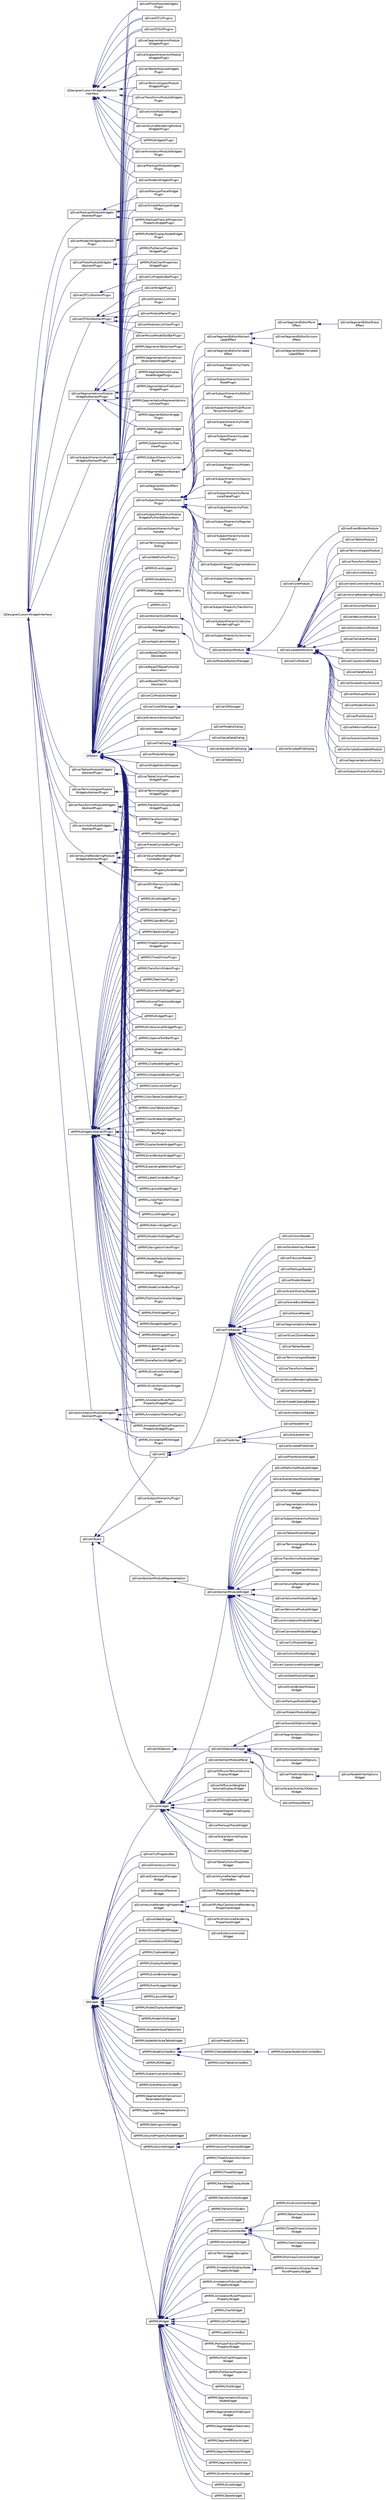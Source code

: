 digraph "Graphical Class Hierarchy"
{
  bgcolor="transparent";
  edge [fontname="Helvetica",fontsize="10",labelfontname="Helvetica",labelfontsize="10"];
  node [fontname="Helvetica",fontsize="10",shape=record];
  rankdir="LR";
  Node794 [label="QDesignerCustomWidgetCollection\lInterface",height=0.2,width=0.4,color="grey75"];
  Node794 -> Node637 [dir="back",color="midnightblue",fontsize="10",style="solid",fontname="Helvetica"];
  Node637 [label="qMRMLWidgetsPlugin",height=0.2,width=0.4,color="black",URL="$classqMRMLWidgetsPlugin.html"];
  Node794 -> Node669 [dir="back",color="midnightblue",fontsize="10",style="solid",fontname="Helvetica"];
  Node669 [label="qSlicerAnnotationModuleWidgets\lPlugin",height=0.2,width=0.4,color="black",URL="$classqSlicerAnnotationModuleWidgetsPlugin.html"];
  Node794 -> Node688 [dir="back",color="midnightblue",fontsize="10",style="solid",fontname="Helvetica"];
  Node688 [label="qSlicerMarkupsModuleWidgets\lPlugin",height=0.2,width=0.4,color="black",URL="$classqSlicerMarkupsModuleWidgetsPlugin.html"];
  Node794 -> Node690 [dir="back",color="midnightblue",fontsize="10",style="solid",fontname="Helvetica"];
  Node690 [label="qSlicerModelsWidgetsPlugin",height=0.2,width=0.4,color="black",URL="$classqSlicerModelsWidgetsPlugin.html"];
  Node794 -> Node695 [dir="back",color="midnightblue",fontsize="10",style="solid",fontname="Helvetica"];
  Node695 [label="qSlicerPlotsModuleWidgets\lPlugin",height=0.2,width=0.4,color="black",URL="$classqSlicerPlotsModuleWidgetsPlugin.html"];
  Node794 -> Node697 [dir="back",color="midnightblue",fontsize="10",style="solid",fontname="Helvetica"];
  Node697 [label="qSlicerQTCLIPlugins",height=0.2,width=0.4,color="black",URL="$classqSlicerQTCLIPlugins.html"];
  Node794 -> Node698 [dir="back",color="midnightblue",fontsize="10",style="solid",fontname="Helvetica"];
  Node698 [label="qSlicerQTGUIPlugins",height=0.2,width=0.4,color="black",URL="$classqSlicerQTGUIPlugins.html"];
  Node794 -> Node699 [dir="back",color="midnightblue",fontsize="10",style="solid",fontname="Helvetica"];
  Node699 [label="qSlicerSegmentationsModule\lWidgetsPlugin",height=0.2,width=0.4,color="black",URL="$classqSlicerSegmentationsModuleWidgetsPlugin.html"];
  Node794 -> Node730 [dir="back",color="midnightblue",fontsize="10",style="solid",fontname="Helvetica"];
  Node730 [label="qSlicerSubjectHierarchyModule\lWidgetsPlugin",height=0.2,width=0.4,color="black",URL="$classqSlicerSubjectHierarchyModuleWidgetsPlugin.html"];
  Node794 -> Node734 [dir="back",color="midnightblue",fontsize="10",style="solid",fontname="Helvetica"];
  Node734 [label="qSlicerTablesModuleWidgets\lPlugin",height=0.2,width=0.4,color="black",URL="$classqSlicerTablesModuleWidgetsPlugin.html"];
  Node794 -> Node735 [dir="back",color="midnightblue",fontsize="10",style="solid",fontname="Helvetica"];
  Node735 [label="qSlicerTerminologiesModule\lWidgetsPlugin",height=0.2,width=0.4,color="black",URL="$classqSlicerTerminologiesModuleWidgetsPlugin.html"];
  Node794 -> Node738 [dir="back",color="midnightblue",fontsize="10",style="solid",fontname="Helvetica"];
  Node738 [label="qSlicerTransformsModuleWidgets\lPlugin",height=0.2,width=0.4,color="black",URL="$classqSlicerTransformsModuleWidgetsPlugin.html"];
  Node794 -> Node739 [dir="back",color="midnightblue",fontsize="10",style="solid",fontname="Helvetica"];
  Node739 [label="qSlicerUnitsModuleWidgets\lPlugin",height=0.2,width=0.4,color="black",URL="$classqSlicerUnitsModuleWidgetsPlugin.html"];
  Node794 -> Node740 [dir="back",color="midnightblue",fontsize="10",style="solid",fontname="Helvetica"];
  Node740 [label="qSlicerVolumeRenderingModule\lWidgetsPlugin",height=0.2,width=0.4,color="black",URL="$classqSlicerVolumeRenderingModuleWidgetsPlugin.html"];
  Node779 [label="QDesignerCustomWidgetInterface",height=0.2,width=0.4,color="grey75"];
  Node779 -> Node780 [dir="back",color="midnightblue",fontsize="10",style="solid",fontname="Helvetica"];
  Node780 [label="qMRMLWidgetsAbstractPlugin",height=0.2,width=0.4,color="black",URL="$classqMRMLWidgetsAbstractPlugin.html"];
  Node780 -> Node575 [dir="back",color="midnightblue",fontsize="10",style="solid",fontname="Helvetica"];
  Node575 [label="qMRMLCaptureToolBarPlugin",height=0.2,width=0.4,color="black",URL="$classqMRMLCaptureToolBarPlugin.html"];
  Node780 -> Node576 [dir="back",color="midnightblue",fontsize="10",style="solid",fontname="Helvetica"];
  Node576 [label="qMRMLCheckableNodeComboBox\lPlugin",height=0.2,width=0.4,color="black",URL="$classqMRMLCheckableNodeComboBoxPlugin.html"];
  Node780 -> Node577 [dir="back",color="midnightblue",fontsize="10",style="solid",fontname="Helvetica"];
  Node577 [label="qMRMLClipNodeWidgetPlugin",height=0.2,width=0.4,color="black",URL="$classqMRMLClipNodeWidgetPlugin.html"];
  Node780 -> Node578 [dir="back",color="midnightblue",fontsize="10",style="solid",fontname="Helvetica"];
  Node578 [label="qMRMLCollapsibleButtonPlugin",height=0.2,width=0.4,color="black",URL="$classqMRMLCollapsibleButtonPlugin.html"];
  Node780 -> Node579 [dir="back",color="midnightblue",fontsize="10",style="solid",fontname="Helvetica"];
  Node579 [label="qMRMLColorListViewPlugin",height=0.2,width=0.4,color="black",URL="$classqMRMLColorListViewPlugin.html"];
  Node780 -> Node580 [dir="back",color="midnightblue",fontsize="10",style="solid",fontname="Helvetica"];
  Node580 [label="qMRMLColorTableComboBoxPlugin",height=0.2,width=0.4,color="black",URL="$classqMRMLColorTableComboBoxPlugin.html"];
  Node780 -> Node581 [dir="back",color="midnightblue",fontsize="10",style="solid",fontname="Helvetica"];
  Node581 [label="qMRMLColorTableViewPlugin",height=0.2,width=0.4,color="black",URL="$classqMRMLColorTableViewPlugin.html"];
  Node780 -> Node582 [dir="back",color="midnightblue",fontsize="10",style="solid",fontname="Helvetica"];
  Node582 [label="qMRMLCoordinatesWidgetPlugin",height=0.2,width=0.4,color="black",URL="$classqMRMLCoordinatesWidgetPlugin.html"];
  Node780 -> Node583 [dir="back",color="midnightblue",fontsize="10",style="solid",fontname="Helvetica"];
  Node583 [label="qMRMLDisplayNodeViewCombo\lBoxPlugin",height=0.2,width=0.4,color="black",URL="$classqMRMLDisplayNodeViewComboBoxPlugin.html"];
  Node780 -> Node584 [dir="back",color="midnightblue",fontsize="10",style="solid",fontname="Helvetica"];
  Node584 [label="qMRMLDisplayNodeWidgetPlugin",height=0.2,width=0.4,color="black",URL="$classqMRMLDisplayNodeWidgetPlugin.html"];
  Node780 -> Node585 [dir="back",color="midnightblue",fontsize="10",style="solid",fontname="Helvetica"];
  Node585 [label="qMRMLEventBrokerWidgetPlugin",height=0.2,width=0.4,color="black",URL="$classqMRMLEventBrokerWidgetPlugin.html"];
  Node780 -> Node587 [dir="back",color="midnightblue",fontsize="10",style="solid",fontname="Helvetica"];
  Node587 [label="qMRMLExpandingWebViewPlugin",height=0.2,width=0.4,color="black",URL="$classqMRMLExpandingWebViewPlugin.html"];
  Node780 -> Node588 [dir="back",color="midnightblue",fontsize="10",style="solid",fontname="Helvetica"];
  Node588 [label="qMRMLLabelComboBoxPlugin",height=0.2,width=0.4,color="black",URL="$classqMRMLLabelComboBoxPlugin.html"];
  Node780 -> Node589 [dir="back",color="midnightblue",fontsize="10",style="solid",fontname="Helvetica"];
  Node589 [label="qMRMLLayoutWidgetPlugin",height=0.2,width=0.4,color="black",URL="$classqMRMLLayoutWidgetPlugin.html"];
  Node780 -> Node590 [dir="back",color="midnightblue",fontsize="10",style="solid",fontname="Helvetica"];
  Node590 [label="qMRMLLinearTransformSlider\lPlugin",height=0.2,width=0.4,color="black",URL="$classqMRMLLinearTransformSliderPlugin.html"];
  Node780 -> Node591 [dir="back",color="midnightblue",fontsize="10",style="solid",fontname="Helvetica"];
  Node591 [label="qMRMLListWidgetPlugin",height=0.2,width=0.4,color="black",URL="$classqMRMLListWidgetPlugin.html"];
  Node780 -> Node593 [dir="back",color="midnightblue",fontsize="10",style="solid",fontname="Helvetica"];
  Node593 [label="qMRMLMatrixWidgetPlugin",height=0.2,width=0.4,color="black",URL="$classqMRMLMatrixWidgetPlugin.html"];
  Node780 -> Node595 [dir="back",color="midnightblue",fontsize="10",style="solid",fontname="Helvetica"];
  Node595 [label="qMRMLModelInfoWidgetPlugin",height=0.2,width=0.4,color="black",URL="$classqMRMLModelInfoWidgetPlugin.html"];
  Node780 -> Node596 [dir="back",color="midnightblue",fontsize="10",style="solid",fontname="Helvetica"];
  Node596 [label="qMRMLNavigationViewPlugin",height=0.2,width=0.4,color="black",URL="$classqMRMLNavigationViewPlugin.html"];
  Node780 -> Node597 [dir="back",color="midnightblue",fontsize="10",style="solid",fontname="Helvetica"];
  Node597 [label="qMRMLNodeAttributeTableView\lPlugin",height=0.2,width=0.4,color="black",URL="$classqMRMLNodeAttributeTableViewPlugin.html"];
  Node780 -> Node598 [dir="back",color="midnightblue",fontsize="10",style="solid",fontname="Helvetica"];
  Node598 [label="qMRMLNodeAttributeTableWidget\lPlugin",height=0.2,width=0.4,color="black",URL="$classqMRMLNodeAttributeTableWidgetPlugin.html"];
  Node780 -> Node599 [dir="back",color="midnightblue",fontsize="10",style="solid",fontname="Helvetica"];
  Node599 [label="qMRMLNodeComboBoxPlugin",height=0.2,width=0.4,color="black",URL="$classqMRMLNodeComboBoxPlugin.html"];
  Node780 -> Node603 [dir="back",color="midnightblue",fontsize="10",style="solid",fontname="Helvetica"];
  Node603 [label="qMRMLPlotViewControllerWidget\lPlugin",height=0.2,width=0.4,color="black",URL="$classqMRMLPlotViewControllerWidgetPlugin.html"];
  Node780 -> Node604 [dir="back",color="midnightblue",fontsize="10",style="solid",fontname="Helvetica"];
  Node604 [label="qMRMLPlotWidgetPlugin",height=0.2,width=0.4,color="black",URL="$classqMRMLPlotWidgetPlugin.html"];
  Node780 -> Node605 [dir="back",color="midnightblue",fontsize="10",style="solid",fontname="Helvetica"];
  Node605 [label="qMRMLRangeWidgetPlugin",height=0.2,width=0.4,color="black",URL="$classqMRMLRangeWidgetPlugin.html"];
  Node780 -> Node606 [dir="back",color="midnightblue",fontsize="10",style="solid",fontname="Helvetica"];
  Node606 [label="qMRMLROIWidgetPlugin",height=0.2,width=0.4,color="black",URL="$classqMRMLROIWidgetPlugin.html"];
  Node780 -> Node607 [dir="back",color="midnightblue",fontsize="10",style="solid",fontname="Helvetica"];
  Node607 [label="qMRMLScalarInvariantCombo\lBoxPlugin",height=0.2,width=0.4,color="black",URL="$classqMRMLScalarInvariantComboBoxPlugin.html"];
  Node780 -> Node608 [dir="back",color="midnightblue",fontsize="10",style="solid",fontname="Helvetica"];
  Node608 [label="qMRMLSceneFactoryWidgetPlugin",height=0.2,width=0.4,color="black",URL="$classqMRMLSceneFactoryWidgetPlugin.html"];
  Node780 -> Node617 [dir="back",color="midnightblue",fontsize="10",style="solid",fontname="Helvetica"];
  Node617 [label="qMRMLSliceControllerWidget\lPlugin",height=0.2,width=0.4,color="black",URL="$classqMRMLSliceControllerWidgetPlugin.html"];
  Node780 -> Node618 [dir="back",color="midnightblue",fontsize="10",style="solid",fontname="Helvetica"];
  Node618 [label="qMRMLSliceInformationWidget\lPlugin",height=0.2,width=0.4,color="black",URL="$classqMRMLSliceInformationWidgetPlugin.html"];
  Node780 -> Node619 [dir="back",color="midnightblue",fontsize="10",style="solid",fontname="Helvetica"];
  Node619 [label="qMRMLSliceWidgetPlugin",height=0.2,width=0.4,color="black",URL="$classqMRMLSliceWidgetPlugin.html"];
  Node780 -> Node620 [dir="back",color="midnightblue",fontsize="10",style="solid",fontname="Helvetica"];
  Node620 [label="qMRMLSliderWidgetPlugin",height=0.2,width=0.4,color="black",URL="$classqMRMLSliderWidgetPlugin.html"];
  Node780 -> Node621 [dir="back",color="midnightblue",fontsize="10",style="solid",fontname="Helvetica"];
  Node621 [label="qMRMLSpinBoxPlugin",height=0.2,width=0.4,color="black",URL="$classqMRMLSpinBoxPlugin.html"];
  Node780 -> Node624 [dir="back",color="midnightblue",fontsize="10",style="solid",fontname="Helvetica"];
  Node624 [label="qMRMLTableViewPlugin",height=0.2,width=0.4,color="black",URL="$classqMRMLTableViewPlugin.html"];
  Node780 -> Node625 [dir="back",color="midnightblue",fontsize="10",style="solid",fontname="Helvetica"];
  Node625 [label="qMRMLThreeDViewInformation\lWidgetPlugin",height=0.2,width=0.4,color="black",URL="$classqMRMLThreeDViewInformationWidgetPlugin.html"];
  Node780 -> Node626 [dir="back",color="midnightblue",fontsize="10",style="solid",fontname="Helvetica"];
  Node626 [label="qMRMLThreeDViewPlugin",height=0.2,width=0.4,color="black",URL="$classqMRMLThreeDViewPlugin.html"];
  Node780 -> Node629 [dir="back",color="midnightblue",fontsize="10",style="solid",fontname="Helvetica"];
  Node629 [label="qMRMLTransformSlidersPlugin",height=0.2,width=0.4,color="black",URL="$classqMRMLTransformSlidersPlugin.html"];
  Node780 -> Node630 [dir="back",color="midnightblue",fontsize="10",style="solid",fontname="Helvetica"];
  Node630 [label="qMRMLTreeViewPlugin",height=0.2,width=0.4,color="black",URL="$classqMRMLTreeViewPlugin.html"];
  Node780 -> Node633 [dir="back",color="midnightblue",fontsize="10",style="solid",fontname="Helvetica"];
  Node633 [label="qMRMLVolumeInfoWidgetPlugin",height=0.2,width=0.4,color="black",URL="$classqMRMLVolumeInfoWidgetPlugin.html"];
  Node780 -> Node635 [dir="back",color="midnightblue",fontsize="10",style="solid",fontname="Helvetica"];
  Node635 [label="qMRMLVolumeThresholdWidget\lPlugin",height=0.2,width=0.4,color="black",URL="$classqMRMLVolumeThresholdWidgetPlugin.html"];
  Node780 -> Node636 [dir="back",color="midnightblue",fontsize="10",style="solid",fontname="Helvetica"];
  Node636 [label="qMRMLWidgetPlugin",height=0.2,width=0.4,color="black",URL="$classqMRMLWidgetPlugin.html"];
  Node780 -> Node638 [dir="back",color="midnightblue",fontsize="10",style="solid",fontname="Helvetica"];
  Node638 [label="qMRMLWindowLevelWidgetPlugin",height=0.2,width=0.4,color="black",URL="$classqMRMLWindowLevelWidgetPlugin.html"];
  Node779 -> Node781 [dir="back",color="midnightblue",fontsize="10",style="solid",fontname="Helvetica"];
  Node781 [label="qSlicerAnnotationModuleWidgets\lAbstractPlugin",height=0.2,width=0.4,color="black",URL="$classqSlicerAnnotationModuleWidgetsAbstractPlugin.html"];
  Node781 -> Node571 [dir="back",color="midnightblue",fontsize="10",style="solid",fontname="Helvetica"];
  Node571 [label="qMRMLAnnotationFiducialProjection\lPropertyWidgetPlugin",height=0.2,width=0.4,color="black",URL="$classqMRMLAnnotationFiducialProjectionPropertyWidgetPlugin.html"];
  Node781 -> Node572 [dir="back",color="midnightblue",fontsize="10",style="solid",fontname="Helvetica"];
  Node572 [label="qMRMLAnnotationROIWidget\lPlugin",height=0.2,width=0.4,color="black",URL="$classqMRMLAnnotationROIWidgetPlugin.html"];
  Node781 -> Node573 [dir="back",color="midnightblue",fontsize="10",style="solid",fontname="Helvetica"];
  Node573 [label="qMRMLAnnotationRulerProjection\lPropertyWidgetPlugin",height=0.2,width=0.4,color="black",URL="$classqMRMLAnnotationRulerProjectionPropertyWidgetPlugin.html"];
  Node781 -> Node574 [dir="back",color="midnightblue",fontsize="10",style="solid",fontname="Helvetica"];
  Node574 [label="qMRMLAnnotationTreeViewPlugin",height=0.2,width=0.4,color="black",URL="$classqMRMLAnnotationTreeViewPlugin.html"];
  Node779 -> Node782 [dir="back",color="midnightblue",fontsize="10",style="solid",fontname="Helvetica"];
  Node782 [label="qSlicerMarkupsModuleWidgets\lAbstractPlugin",height=0.2,width=0.4,color="black",URL="$classqSlicerMarkupsModuleWidgetsAbstractPlugin.html"];
  Node782 -> Node592 [dir="back",color="midnightblue",fontsize="10",style="solid",fontname="Helvetica"];
  Node592 [label="qMRMLMarkupsFiducialProjection\lPropertyWidgetPlugin",height=0.2,width=0.4,color="black",URL="$classqMRMLMarkupsFiducialProjectionPropertyWidgetPlugin.html"];
  Node782 -> Node689 [dir="back",color="midnightblue",fontsize="10",style="solid",fontname="Helvetica"];
  Node689 [label="qSlicerMarkupsPlaceWidget\lPlugin",height=0.2,width=0.4,color="black",URL="$classqSlicerMarkupsPlaceWidgetPlugin.html"];
  Node782 -> Node708 [dir="back",color="midnightblue",fontsize="10",style="solid",fontname="Helvetica"];
  Node708 [label="qSlicerSimpleMarkupsWidget\lPlugin",height=0.2,width=0.4,color="black",URL="$classqSlicerSimpleMarkupsWidgetPlugin.html"];
  Node779 -> Node783 [dir="back",color="midnightblue",fontsize="10",style="solid",fontname="Helvetica"];
  Node783 [label="qSlicerModelsWidgetsAbstract\lPlugin",height=0.2,width=0.4,color="black",URL="$classqSlicerModelsWidgetsAbstractPlugin.html"];
  Node783 -> Node594 [dir="back",color="midnightblue",fontsize="10",style="solid",fontname="Helvetica"];
  Node594 [label="qMRMLModelDisplayNodeWidget\lPlugin",height=0.2,width=0.4,color="black",URL="$classqMRMLModelDisplayNodeWidgetPlugin.html"];
  Node779 -> Node784 [dir="back",color="midnightblue",fontsize="10",style="solid",fontname="Helvetica"];
  Node784 [label="qSlicerPlotsModuleWidgets\lAbstractPlugin",height=0.2,width=0.4,color="black",URL="$classqSlicerPlotsModuleWidgetsAbstractPlugin.html"];
  Node784 -> Node601 [dir="back",color="midnightblue",fontsize="10",style="solid",fontname="Helvetica"];
  Node601 [label="qMRMLPlotChartProperties\lWidgetPlugin",height=0.2,width=0.4,color="black",URL="$classqMRMLPlotChartPropertiesWidgetPlugin.html"];
  Node784 -> Node602 [dir="back",color="midnightblue",fontsize="10",style="solid",fontname="Helvetica"];
  Node602 [label="qMRMLPlotSeriesProperties\lWidgetPlugin",height=0.2,width=0.4,color="black",URL="$classqMRMLPlotSeriesPropertiesWidgetPlugin.html"];
  Node779 -> Node785 [dir="back",color="midnightblue",fontsize="10",style="solid",fontname="Helvetica"];
  Node785 [label="qSlicerQTCLIAbstractPlugin",height=0.2,width=0.4,color="black",URL="$classqSlicerQTCLIAbstractPlugin.html"];
  Node785 -> Node675 [dir="back",color="midnightblue",fontsize="10",style="solid",fontname="Helvetica"];
  Node675 [label="qSlicerCLIProgressBarPlugin",height=0.2,width=0.4,color="black",URL="$classqSlicerCLIProgressBarPlugin.html"];
  Node779 -> Node786 [dir="back",color="midnightblue",fontsize="10",style="solid",fontname="Helvetica"];
  Node786 [label="qSlicerQTGUIAbstractPlugin",height=0.2,width=0.4,color="black",URL="$classqSlicerQTGUIAbstractPlugin.html"];
  Node786 -> Node678 [dir="back",color="midnightblue",fontsize="10",style="solid",fontname="Helvetica"];
  Node678 [label="qSlicerDirectoryListView\lPlugin",height=0.2,width=0.4,color="black",URL="$classqSlicerDirectoryListViewPlugin.html"];
  Node786 -> Node692 [dir="back",color="midnightblue",fontsize="10",style="solid",fontname="Helvetica"];
  Node692 [label="qSlicerModulePanelPlugin",height=0.2,width=0.4,color="black",URL="$classqSlicerModulePanelPlugin.html"];
  Node786 -> Node693 [dir="back",color="midnightblue",fontsize="10",style="solid",fontname="Helvetica"];
  Node693 [label="qSlicerModulesListViewPlugin",height=0.2,width=0.4,color="black",URL="$classqSlicerModulesListViewPlugin.html"];
  Node786 -> Node694 [dir="back",color="midnightblue",fontsize="10",style="solid",fontname="Helvetica"];
  Node694 [label="qSlicerMouseModeToolBarPlugin",height=0.2,width=0.4,color="black",URL="$classqSlicerMouseModeToolBarPlugin.html"];
  Node786 -> Node743 [dir="back",color="midnightblue",fontsize="10",style="solid",fontname="Helvetica"];
  Node743 [label="qSlicerWidgetPlugin",height=0.2,width=0.4,color="black",URL="$classqSlicerWidgetPlugin.html"];
  Node779 -> Node787 [dir="back",color="midnightblue",fontsize="10",style="solid",fontname="Helvetica"];
  Node787 [label="qSlicerSegmentationsModule\lWidgetsAbstractPlugin",height=0.2,width=0.4,color="black",URL="$classqSlicerSegmentationsModuleWidgetsAbstractPlugin.html"];
  Node787 -> Node609 [dir="back",color="midnightblue",fontsize="10",style="solid",fontname="Helvetica"];
  Node609 [label="qMRMLSegmentationConversion\lParametersWidgetPlugin",height=0.2,width=0.4,color="black",URL="$classqMRMLSegmentationConversionParametersWidgetPlugin.html"];
  Node787 -> Node610 [dir="back",color="midnightblue",fontsize="10",style="solid",fontname="Helvetica"];
  Node610 [label="qMRMLSegmentationDisplay\lNodeWidgetPlugin",height=0.2,width=0.4,color="black",URL="$classqMRMLSegmentationDisplayNodeWidgetPlugin.html"];
  Node787 -> Node611 [dir="back",color="midnightblue",fontsize="10",style="solid",fontname="Helvetica"];
  Node611 [label="qMRMLSegmentationFileExport\lWidgetPlugin",height=0.2,width=0.4,color="black",URL="$classqMRMLSegmentationFileExportWidgetPlugin.html"];
  Node787 -> Node613 [dir="back",color="midnightblue",fontsize="10",style="solid",fontname="Helvetica"];
  Node613 [label="qMRMLSegmentationRepresentations\lListViewPlugin",height=0.2,width=0.4,color="black",URL="$classqMRMLSegmentationRepresentationsListViewPlugin.html"];
  Node787 -> Node614 [dir="back",color="midnightblue",fontsize="10",style="solid",fontname="Helvetica"];
  Node614 [label="qMRMLSegmentEditorWidget\lPlugin",height=0.2,width=0.4,color="black",URL="$classqMRMLSegmentEditorWidgetPlugin.html"];
  Node787 -> Node615 [dir="back",color="midnightblue",fontsize="10",style="solid",fontname="Helvetica"];
  Node615 [label="qMRMLSegmentSelectorWidget\lPlugin",height=0.2,width=0.4,color="black",URL="$classqMRMLSegmentSelectorWidgetPlugin.html"];
  Node787 -> Node616 [dir="back",color="midnightblue",fontsize="10",style="solid",fontname="Helvetica"];
  Node616 [label="qMRMLSegmentsTableViewPlugin",height=0.2,width=0.4,color="black",URL="$classqMRMLSegmentsTableViewPlugin.html"];
  Node779 -> Node788 [dir="back",color="midnightblue",fontsize="10",style="solid",fontname="Helvetica"];
  Node788 [label="qSlicerSubjectHierarchyModule\lWidgetsAbstractPlugin",height=0.2,width=0.4,color="black",URL="$classqSlicerSubjectHierarchyModuleWidgetsAbstractPlugin.html"];
  Node788 -> Node622 [dir="back",color="midnightblue",fontsize="10",style="solid",fontname="Helvetica"];
  Node622 [label="qMRMLSubjectHierarchyCombo\lBoxPlugin",height=0.2,width=0.4,color="black",URL="$classqMRMLSubjectHierarchyComboBoxPlugin.html"];
  Node788 -> Node623 [dir="back",color="midnightblue",fontsize="10",style="solid",fontname="Helvetica"];
  Node623 [label="qMRMLSubjectHierarchyTree\lViewPlugin",height=0.2,width=0.4,color="black",URL="$classqMRMLSubjectHierarchyTreeViewPlugin.html"];
  Node779 -> Node789 [dir="back",color="midnightblue",fontsize="10",style="solid",fontname="Helvetica"];
  Node789 [label="qSlicerTablesModuleWidgets\lAbstractPlugin",height=0.2,width=0.4,color="black",URL="$classqSlicerTablesModuleWidgetsAbstractPlugin.html"];
  Node789 -> Node733 [dir="back",color="midnightblue",fontsize="10",style="solid",fontname="Helvetica"];
  Node733 [label="qSlicerTableColumnProperties\lWidgetPlugin",height=0.2,width=0.4,color="black",URL="$classqSlicerTableColumnPropertiesWidgetPlugin.html"];
  Node779 -> Node790 [dir="back",color="midnightblue",fontsize="10",style="solid",fontname="Helvetica"];
  Node790 [label="qSlicerTerminologiesModule\lWidgetsAbstractPlugin",height=0.2,width=0.4,color="black",URL="$classqSlicerTerminologiesModuleWidgetsAbstractPlugin.html"];
  Node790 -> Node736 [dir="back",color="midnightblue",fontsize="10",style="solid",fontname="Helvetica"];
  Node736 [label="qSlicerTerminologyNavigator\lWidgetPlugin",height=0.2,width=0.4,color="black",URL="$classqSlicerTerminologyNavigatorWidgetPlugin.html"];
  Node779 -> Node791 [dir="back",color="midnightblue",fontsize="10",style="solid",fontname="Helvetica"];
  Node791 [label="qSlicerTransformsModuleWidgets\lAbstractPlugin",height=0.2,width=0.4,color="black",URL="$classqSlicerTransformsModuleWidgetsAbstractPlugin.html"];
  Node791 -> Node627 [dir="back",color="midnightblue",fontsize="10",style="solid",fontname="Helvetica"];
  Node627 [label="qMRMLTransformDisplayNode\lWidgetPlugin",height=0.2,width=0.4,color="black",URL="$classqMRMLTransformDisplayNodeWidgetPlugin.html"];
  Node791 -> Node628 [dir="back",color="midnightblue",fontsize="10",style="solid",fontname="Helvetica"];
  Node628 [label="qMRMLTransformInfoWidget\lPlugin",height=0.2,width=0.4,color="black",URL="$classqMRMLTransformInfoWidgetPlugin.html"];
  Node779 -> Node792 [dir="back",color="midnightblue",fontsize="10",style="solid",fontname="Helvetica"];
  Node792 [label="qSlicerUnitsModuleWidgets\lAbstractPlugin",height=0.2,width=0.4,color="black",URL="$classqSlicerUnitsModuleWidgetsAbstractPlugin.html"];
  Node792 -> Node631 [dir="back",color="midnightblue",fontsize="10",style="solid",fontname="Helvetica"];
  Node631 [label="qMRMLUnitWidgetPlugin",height=0.2,width=0.4,color="black",URL="$classqMRMLUnitWidgetPlugin.html"];
  Node779 -> Node793 [dir="back",color="midnightblue",fontsize="10",style="solid",fontname="Helvetica"];
  Node793 [label="qSlicerVolumeRenderingModule\lWidgetsAbstractPlugin",height=0.2,width=0.4,color="black",URL="$classqSlicerVolumeRenderingModuleWidgetsAbstractPlugin.html"];
  Node793 -> Node634 [dir="back",color="midnightblue",fontsize="10",style="solid",fontname="Helvetica"];
  Node634 [label="qMRMLVolumePropertyNodeWidget\lPlugin",height=0.2,width=0.4,color="black",URL="$classqMRMLVolumePropertyNodeWidgetPlugin.html"];
  Node793 -> Node687 [dir="back",color="midnightblue",fontsize="10",style="solid",fontname="Helvetica"];
  Node687 [label="qSlicerGPUMemoryComboBox\lPlugin",height=0.2,width=0.4,color="black",URL="$classqSlicerGPUMemoryComboBoxPlugin.html"];
  Node793 -> Node696 [dir="back",color="midnightblue",fontsize="10",style="solid",fontname="Helvetica"];
  Node696 [label="qSlicerPresetComboBoxPlugin",height=0.2,width=0.4,color="black",URL="$classqSlicerPresetComboBoxPlugin.html"];
  Node793 -> Node741 [dir="back",color="midnightblue",fontsize="10",style="solid",fontname="Helvetica"];
  Node741 [label="qSlicerVolumeRenderingPreset\lComboBoxPlugin",height=0.2,width=0.4,color="black",URL="$classqSlicerVolumeRenderingPresetComboBoxPlugin.html"];
  Node570 [label="QObject",height=0.2,width=0.4,color="grey75"];
  Node570 -> Node571 [dir="back",color="midnightblue",fontsize="10",style="solid",fontname="Helvetica"];
  Node570 -> Node572 [dir="back",color="midnightblue",fontsize="10",style="solid",fontname="Helvetica"];
  Node570 -> Node573 [dir="back",color="midnightblue",fontsize="10",style="solid",fontname="Helvetica"];
  Node570 -> Node574 [dir="back",color="midnightblue",fontsize="10",style="solid",fontname="Helvetica"];
  Node570 -> Node575 [dir="back",color="midnightblue",fontsize="10",style="solid",fontname="Helvetica"];
  Node570 -> Node576 [dir="back",color="midnightblue",fontsize="10",style="solid",fontname="Helvetica"];
  Node570 -> Node577 [dir="back",color="midnightblue",fontsize="10",style="solid",fontname="Helvetica"];
  Node570 -> Node578 [dir="back",color="midnightblue",fontsize="10",style="solid",fontname="Helvetica"];
  Node570 -> Node579 [dir="back",color="midnightblue",fontsize="10",style="solid",fontname="Helvetica"];
  Node570 -> Node580 [dir="back",color="midnightblue",fontsize="10",style="solid",fontname="Helvetica"];
  Node570 -> Node581 [dir="back",color="midnightblue",fontsize="10",style="solid",fontname="Helvetica"];
  Node570 -> Node582 [dir="back",color="midnightblue",fontsize="10",style="solid",fontname="Helvetica"];
  Node570 -> Node583 [dir="back",color="midnightblue",fontsize="10",style="solid",fontname="Helvetica"];
  Node570 -> Node584 [dir="back",color="midnightblue",fontsize="10",style="solid",fontname="Helvetica"];
  Node570 -> Node585 [dir="back",color="midnightblue",fontsize="10",style="solid",fontname="Helvetica"];
  Node570 -> Node586 [dir="back",color="midnightblue",fontsize="10",style="solid",fontname="Helvetica"];
  Node586 [label="qMRMLEventLogger",height=0.2,width=0.4,color="black",URL="$classqMRMLEventLogger.html"];
  Node570 -> Node587 [dir="back",color="midnightblue",fontsize="10",style="solid",fontname="Helvetica"];
  Node570 -> Node588 [dir="back",color="midnightblue",fontsize="10",style="solid",fontname="Helvetica"];
  Node570 -> Node589 [dir="back",color="midnightblue",fontsize="10",style="solid",fontname="Helvetica"];
  Node570 -> Node590 [dir="back",color="midnightblue",fontsize="10",style="solid",fontname="Helvetica"];
  Node570 -> Node591 [dir="back",color="midnightblue",fontsize="10",style="solid",fontname="Helvetica"];
  Node570 -> Node592 [dir="back",color="midnightblue",fontsize="10",style="solid",fontname="Helvetica"];
  Node570 -> Node593 [dir="back",color="midnightblue",fontsize="10",style="solid",fontname="Helvetica"];
  Node570 -> Node594 [dir="back",color="midnightblue",fontsize="10",style="solid",fontname="Helvetica"];
  Node570 -> Node595 [dir="back",color="midnightblue",fontsize="10",style="solid",fontname="Helvetica"];
  Node570 -> Node596 [dir="back",color="midnightblue",fontsize="10",style="solid",fontname="Helvetica"];
  Node570 -> Node597 [dir="back",color="midnightblue",fontsize="10",style="solid",fontname="Helvetica"];
  Node570 -> Node598 [dir="back",color="midnightblue",fontsize="10",style="solid",fontname="Helvetica"];
  Node570 -> Node599 [dir="back",color="midnightblue",fontsize="10",style="solid",fontname="Helvetica"];
  Node570 -> Node600 [dir="back",color="midnightblue",fontsize="10",style="solid",fontname="Helvetica"];
  Node600 [label="qMRMLNodeFactory",height=0.2,width=0.4,color="black",URL="$classqMRMLNodeFactory.html"];
  Node570 -> Node601 [dir="back",color="midnightblue",fontsize="10",style="solid",fontname="Helvetica"];
  Node570 -> Node602 [dir="back",color="midnightblue",fontsize="10",style="solid",fontname="Helvetica"];
  Node570 -> Node603 [dir="back",color="midnightblue",fontsize="10",style="solid",fontname="Helvetica"];
  Node570 -> Node604 [dir="back",color="midnightblue",fontsize="10",style="solid",fontname="Helvetica"];
  Node570 -> Node605 [dir="back",color="midnightblue",fontsize="10",style="solid",fontname="Helvetica"];
  Node570 -> Node606 [dir="back",color="midnightblue",fontsize="10",style="solid",fontname="Helvetica"];
  Node570 -> Node607 [dir="back",color="midnightblue",fontsize="10",style="solid",fontname="Helvetica"];
  Node570 -> Node608 [dir="back",color="midnightblue",fontsize="10",style="solid",fontname="Helvetica"];
  Node570 -> Node609 [dir="back",color="midnightblue",fontsize="10",style="solid",fontname="Helvetica"];
  Node570 -> Node610 [dir="back",color="midnightblue",fontsize="10",style="solid",fontname="Helvetica"];
  Node570 -> Node611 [dir="back",color="midnightblue",fontsize="10",style="solid",fontname="Helvetica"];
  Node570 -> Node612 [dir="back",color="midnightblue",fontsize="10",style="solid",fontname="Helvetica"];
  Node612 [label="qMRMLSegmentationGeometry\lDialog",height=0.2,width=0.4,color="black",URL="$classqMRMLSegmentationGeometryDialog.html",tooltip="Qt dialog for changing segmentation labelmap geometry. "];
  Node570 -> Node613 [dir="back",color="midnightblue",fontsize="10",style="solid",fontname="Helvetica"];
  Node570 -> Node614 [dir="back",color="midnightblue",fontsize="10",style="solid",fontname="Helvetica"];
  Node570 -> Node615 [dir="back",color="midnightblue",fontsize="10",style="solid",fontname="Helvetica"];
  Node570 -> Node616 [dir="back",color="midnightblue",fontsize="10",style="solid",fontname="Helvetica"];
  Node570 -> Node617 [dir="back",color="midnightblue",fontsize="10",style="solid",fontname="Helvetica"];
  Node570 -> Node618 [dir="back",color="midnightblue",fontsize="10",style="solid",fontname="Helvetica"];
  Node570 -> Node619 [dir="back",color="midnightblue",fontsize="10",style="solid",fontname="Helvetica"];
  Node570 -> Node620 [dir="back",color="midnightblue",fontsize="10",style="solid",fontname="Helvetica"];
  Node570 -> Node621 [dir="back",color="midnightblue",fontsize="10",style="solid",fontname="Helvetica"];
  Node570 -> Node622 [dir="back",color="midnightblue",fontsize="10",style="solid",fontname="Helvetica"];
  Node570 -> Node623 [dir="back",color="midnightblue",fontsize="10",style="solid",fontname="Helvetica"];
  Node570 -> Node624 [dir="back",color="midnightblue",fontsize="10",style="solid",fontname="Helvetica"];
  Node570 -> Node625 [dir="back",color="midnightblue",fontsize="10",style="solid",fontname="Helvetica"];
  Node570 -> Node626 [dir="back",color="midnightblue",fontsize="10",style="solid",fontname="Helvetica"];
  Node570 -> Node627 [dir="back",color="midnightblue",fontsize="10",style="solid",fontname="Helvetica"];
  Node570 -> Node628 [dir="back",color="midnightblue",fontsize="10",style="solid",fontname="Helvetica"];
  Node570 -> Node629 [dir="back",color="midnightblue",fontsize="10",style="solid",fontname="Helvetica"];
  Node570 -> Node630 [dir="back",color="midnightblue",fontsize="10",style="solid",fontname="Helvetica"];
  Node570 -> Node631 [dir="back",color="midnightblue",fontsize="10",style="solid",fontname="Helvetica"];
  Node570 -> Node632 [dir="back",color="midnightblue",fontsize="10",style="solid",fontname="Helvetica"];
  Node632 [label="qMRMLUtils",height=0.2,width=0.4,color="black",URL="$classqMRMLUtils.html"];
  Node570 -> Node633 [dir="back",color="midnightblue",fontsize="10",style="solid",fontname="Helvetica"];
  Node570 -> Node634 [dir="back",color="midnightblue",fontsize="10",style="solid",fontname="Helvetica"];
  Node570 -> Node635 [dir="back",color="midnightblue",fontsize="10",style="solid",fontname="Helvetica"];
  Node570 -> Node636 [dir="back",color="midnightblue",fontsize="10",style="solid",fontname="Helvetica"];
  Node570 -> Node637 [dir="back",color="midnightblue",fontsize="10",style="solid",fontname="Helvetica"];
  Node570 -> Node638 [dir="back",color="midnightblue",fontsize="10",style="solid",fontname="Helvetica"];
  Node570 -> Node639 [dir="back",color="midnightblue",fontsize="10",style="solid",fontname="Helvetica"];
  Node639 [label="qSlicerAbstractCoreModule",height=0.2,width=0.4,color="black",URL="$classqSlicerAbstractCoreModule.html",tooltip="qSlicerAbstractCoreModule is the base class of any module in Slicer. "];
  Node639 -> Node640 [dir="back",color="midnightblue",fontsize="10",style="solid",fontname="Helvetica"];
  Node640 [label="qSlicerAbstractModule",height=0.2,width=0.4,color="black",URL="$classqSlicerAbstractModule.html"];
  Node640 -> Node641 [dir="back",color="midnightblue",fontsize="10",style="solid",fontname="Helvetica"];
  Node641 [label="qSlicerCLIModule",height=0.2,width=0.4,color="black",URL="$classqSlicerCLIModule.html"];
  Node640 -> Node642 [dir="back",color="midnightblue",fontsize="10",style="solid",fontname="Helvetica"];
  Node642 [label="qSlicerCoreModule",height=0.2,width=0.4,color="black",URL="$classqSlicerCoreModule.html"];
  Node642 -> Node643 [dir="back",color="midnightblue",fontsize="10",style="solid",fontname="Helvetica"];
  Node643 [label="qSlicerEventBrokerModule",height=0.2,width=0.4,color="black",URL="$classqSlicerEventBrokerModule.html"];
  Node640 -> Node644 [dir="back",color="midnightblue",fontsize="10",style="solid",fontname="Helvetica"];
  Node644 [label="qSlicerLoadableModule",height=0.2,width=0.4,color="black",URL="$classqSlicerLoadableModule.html"];
  Node644 -> Node645 [dir="back",color="midnightblue",fontsize="10",style="solid",fontname="Helvetica"];
  Node645 [label="qSlicerAnnotationsModule",height=0.2,width=0.4,color="black",URL="$classqSlicerAnnotationsModule.html"];
  Node644 -> Node646 [dir="back",color="midnightblue",fontsize="10",style="solid",fontname="Helvetica"];
  Node646 [label="qSlicerCamerasModule",height=0.2,width=0.4,color="black",URL="$classqSlicerCamerasModule.html"];
  Node644 -> Node647 [dir="back",color="midnightblue",fontsize="10",style="solid",fontname="Helvetica"];
  Node647 [label="qSlicerColorsModule",height=0.2,width=0.4,color="black",URL="$classqSlicerColorsModule.html"];
  Node644 -> Node648 [dir="back",color="midnightblue",fontsize="10",style="solid",fontname="Helvetica"];
  Node648 [label="qSlicerCropVolumeModule",height=0.2,width=0.4,color="black",URL="$classqSlicerCropVolumeModule.html"];
  Node644 -> Node649 [dir="back",color="midnightblue",fontsize="10",style="solid",fontname="Helvetica"];
  Node649 [label="qSlicerDataModule",height=0.2,width=0.4,color="black",URL="$classqSlicerDataModule.html"];
  Node644 -> Node650 [dir="back",color="midnightblue",fontsize="10",style="solid",fontname="Helvetica"];
  Node650 [label="qSlicerDoubleArraysModule",height=0.2,width=0.4,color="black",URL="$classqSlicerDoubleArraysModule.html"];
  Node644 -> Node651 [dir="back",color="midnightblue",fontsize="10",style="solid",fontname="Helvetica"];
  Node651 [label="qSlicerMarkupsModule",height=0.2,width=0.4,color="black",URL="$classqSlicerMarkupsModule.html"];
  Node644 -> Node652 [dir="back",color="midnightblue",fontsize="10",style="solid",fontname="Helvetica"];
  Node652 [label="qSlicerModelsModule",height=0.2,width=0.4,color="black",URL="$classqSlicerModelsModule.html"];
  Node644 -> Node653 [dir="back",color="midnightblue",fontsize="10",style="solid",fontname="Helvetica"];
  Node653 [label="qSlicerPlotsModule",height=0.2,width=0.4,color="black",URL="$classqSlicerPlotsModule.html"];
  Node644 -> Node654 [dir="back",color="midnightblue",fontsize="10",style="solid",fontname="Helvetica"];
  Node654 [label="qSlicerReformatModule",height=0.2,width=0.4,color="black",URL="$classqSlicerReformatModule.html"];
  Node644 -> Node655 [dir="back",color="midnightblue",fontsize="10",style="solid",fontname="Helvetica"];
  Node655 [label="qSlicerSceneViewsModule",height=0.2,width=0.4,color="black",URL="$classqSlicerSceneViewsModule.html"];
  Node644 -> Node656 [dir="back",color="midnightblue",fontsize="10",style="solid",fontname="Helvetica"];
  Node656 [label="qSlicerScriptedLoadableModule",height=0.2,width=0.4,color="black",URL="$classqSlicerScriptedLoadableModule.html"];
  Node644 -> Node657 [dir="back",color="midnightblue",fontsize="10",style="solid",fontname="Helvetica"];
  Node657 [label="qSlicerSegmentationsModule",height=0.2,width=0.4,color="black",URL="$classqSlicerSegmentationsModule.html"];
  Node644 -> Node658 [dir="back",color="midnightblue",fontsize="10",style="solid",fontname="Helvetica"];
  Node658 [label="qSlicerSubjectHierarchyModule",height=0.2,width=0.4,color="black",URL="$classqSlicerSubjectHierarchyModule.html"];
  Node644 -> Node659 [dir="back",color="midnightblue",fontsize="10",style="solid",fontname="Helvetica"];
  Node659 [label="qSlicerTablesModule",height=0.2,width=0.4,color="black",URL="$classqSlicerTablesModule.html"];
  Node644 -> Node660 [dir="back",color="midnightblue",fontsize="10",style="solid",fontname="Helvetica"];
  Node660 [label="qSlicerTerminologiesModule",height=0.2,width=0.4,color="black",URL="$classqSlicerTerminologiesModule.html"];
  Node644 -> Node661 [dir="back",color="midnightblue",fontsize="10",style="solid",fontname="Helvetica"];
  Node661 [label="qSlicerTransformsModule",height=0.2,width=0.4,color="black",URL="$classqSlicerTransformsModule.html"];
  Node644 -> Node662 [dir="back",color="midnightblue",fontsize="10",style="solid",fontname="Helvetica"];
  Node662 [label="qSlicerUnitsModule",height=0.2,width=0.4,color="black",URL="$classqSlicerUnitsModule.html"];
  Node644 -> Node663 [dir="back",color="midnightblue",fontsize="10",style="solid",fontname="Helvetica"];
  Node663 [label="qSlicerViewControllersModule",height=0.2,width=0.4,color="black",URL="$classqSlicerViewControllersModule.html"];
  Node644 -> Node664 [dir="back",color="midnightblue",fontsize="10",style="solid",fontname="Helvetica"];
  Node664 [label="qSlicerVolumeRenderingModule",height=0.2,width=0.4,color="black",URL="$classqSlicerVolumeRenderingModule.html"];
  Node644 -> Node665 [dir="back",color="midnightblue",fontsize="10",style="solid",fontname="Helvetica"];
  Node665 [label="qSlicerVolumesModule",height=0.2,width=0.4,color="black",URL="$classqSlicerVolumesModule.html"];
  Node644 -> Node666 [dir="back",color="midnightblue",fontsize="10",style="solid",fontname="Helvetica"];
  Node666 [label="qSlicerWelcomeModule",height=0.2,width=0.4,color="black",URL="$classqSlicerWelcomeModule.html"];
  Node570 -> Node667 [dir="back",color="midnightblue",fontsize="10",style="solid",fontname="Helvetica"];
  Node667 [label="qSlicerAbstractModuleFactory\lManager",height=0.2,width=0.4,color="black",URL="$classqSlicerAbstractModuleFactoryManager.html"];
  Node667 -> Node668 [dir="back",color="midnightblue",fontsize="10",style="solid",fontname="Helvetica"];
  Node668 [label="qSlicerModuleFactoryManager",height=0.2,width=0.4,color="black",URL="$classqSlicerModuleFactoryManager.html"];
  Node570 -> Node669 [dir="back",color="midnightblue",fontsize="10",style="solid",fontname="Helvetica"];
  Node570 -> Node670 [dir="back",color="midnightblue",fontsize="10",style="solid",fontname="Helvetica"];
  Node670 [label="qSlicerApplicationHelper",height=0.2,width=0.4,color="black",URL="$classqSlicerApplicationHelper.html"];
  Node570 -> Node671 [dir="back",color="midnightblue",fontsize="10",style="solid",fontname="Helvetica"];
  Node671 [label="qSlicerBaseQTAppPythonQt\lDecorators",height=0.2,width=0.4,color="black",URL="$classqSlicerBaseQTAppPythonQtDecorators.html"];
  Node570 -> Node672 [dir="back",color="midnightblue",fontsize="10",style="solid",fontname="Helvetica"];
  Node672 [label="qSlicerBaseQTBasePythonQt\lDecorators",height=0.2,width=0.4,color="black",URL="$classqSlicerBaseQTBasePythonQtDecorators.html"];
  Node570 -> Node673 [dir="back",color="midnightblue",fontsize="10",style="solid",fontname="Helvetica"];
  Node673 [label="qSlicerBaseQTGUIPythonQt\lDecorators",height=0.2,width=0.4,color="black",URL="$classqSlicerBaseQTGUIPythonQtDecorators.html"];
  Node570 -> Node674 [dir="back",color="midnightblue",fontsize="10",style="solid",fontname="Helvetica"];
  Node674 [label="qSlicerCLIModuleUIHelper",height=0.2,width=0.4,color="black",URL="$classqSlicerCLIModuleUIHelper.html"];
  Node570 -> Node675 [dir="back",color="midnightblue",fontsize="10",style="solid",fontname="Helvetica"];
  Node570 -> Node676 [dir="back",color="midnightblue",fontsize="10",style="solid",fontname="Helvetica"];
  Node676 [label="qSlicerCoreIOManager",height=0.2,width=0.4,color="black",URL="$classqSlicerCoreIOManager.html"];
  Node676 -> Node677 [dir="back",color="midnightblue",fontsize="10",style="solid",fontname="Helvetica"];
  Node677 [label="qSlicerIOManager",height=0.2,width=0.4,color="black",URL="$classqSlicerIOManager.html"];
  Node570 -> Node678 [dir="back",color="midnightblue",fontsize="10",style="solid",fontname="Helvetica"];
  Node570 -> Node679 [dir="back",color="midnightblue",fontsize="10",style="solid",fontname="Helvetica"];
  Node679 [label="qSlicerExtensionDownloadTask",height=0.2,width=0.4,color="black",URL="$classqSlicerExtensionDownloadTask.html"];
  Node570 -> Node680 [dir="back",color="midnightblue",fontsize="10",style="solid",fontname="Helvetica"];
  Node680 [label="qSlicerExtensionsManager\lModel",height=0.2,width=0.4,color="black",URL="$classqSlicerExtensionsManagerModel.html"];
  Node570 -> Node681 [dir="back",color="midnightblue",fontsize="10",style="solid",fontname="Helvetica"];
  Node681 [label="qSlicerFileDialog",height=0.2,width=0.4,color="black",URL="$classqSlicerFileDialog.html"];
  Node681 -> Node682 [dir="back",color="midnightblue",fontsize="10",style="solid",fontname="Helvetica"];
  Node682 [label="qSlicerDataDialog",height=0.2,width=0.4,color="black",URL="$classqSlicerDataDialog.html"];
  Node681 -> Node683 [dir="back",color="midnightblue",fontsize="10",style="solid",fontname="Helvetica"];
  Node683 [label="qSlicerModelsDialog",height=0.2,width=0.4,color="black",URL="$classqSlicerModelsDialog.html"];
  Node681 -> Node684 [dir="back",color="midnightblue",fontsize="10",style="solid",fontname="Helvetica"];
  Node684 [label="qSlicerSaveDataDialog",height=0.2,width=0.4,color="black",URL="$classqSlicerSaveDataDialog.html"];
  Node681 -> Node685 [dir="back",color="midnightblue",fontsize="10",style="solid",fontname="Helvetica"];
  Node685 [label="qSlicerStandardFileDialog",height=0.2,width=0.4,color="black",URL="$classqSlicerStandardFileDialog.html"];
  Node685 -> Node686 [dir="back",color="midnightblue",fontsize="10",style="solid",fontname="Helvetica"];
  Node686 [label="qSlicerScriptedFileDialog",height=0.2,width=0.4,color="black",URL="$classqSlicerScriptedFileDialog.html"];
  Node570 -> Node687 [dir="back",color="midnightblue",fontsize="10",style="solid",fontname="Helvetica"];
  Node570 -> Node542 [dir="back",color="midnightblue",fontsize="10",style="solid",fontname="Helvetica"];
  Node542 [label="qSlicerIO",height=0.2,width=0.4,color="black",URL="$classqSlicerIO.html",tooltip="Base class for qSlicerFileReader and qSlicerFileWriter. "];
  Node542 -> Node543 [dir="back",color="midnightblue",fontsize="10",style="solid",fontname="Helvetica"];
  Node543 [label="qSlicerFileReader",height=0.2,width=0.4,color="black",URL="$classqSlicerFileReader.html"];
  Node543 -> Node544 [dir="back",color="midnightblue",fontsize="10",style="solid",fontname="Helvetica"];
  Node544 [label="qSlicerAnnotationsReader",height=0.2,width=0.4,color="black",URL="$classqSlicerAnnotationsReader.html"];
  Node543 -> Node545 [dir="back",color="midnightblue",fontsize="10",style="solid",fontname="Helvetica"];
  Node545 [label="qSlicerColorsReader",height=0.2,width=0.4,color="black",URL="$classqSlicerColorsReader.html"];
  Node543 -> Node546 [dir="back",color="midnightblue",fontsize="10",style="solid",fontname="Helvetica"];
  Node546 [label="qSlicerDoubleArraysReader",height=0.2,width=0.4,color="black",URL="$classqSlicerDoubleArraysReader.html"];
  Node543 -> Node547 [dir="back",color="midnightblue",fontsize="10",style="solid",fontname="Helvetica"];
  Node547 [label="qSlicerFiducialsReader",height=0.2,width=0.4,color="black",URL="$classqSlicerFiducialsReader.html"];
  Node543 -> Node548 [dir="back",color="midnightblue",fontsize="10",style="solid",fontname="Helvetica"];
  Node548 [label="qSlicerMarkupsReader",height=0.2,width=0.4,color="black",URL="$classqSlicerMarkupsReader.html"];
  Node543 -> Node549 [dir="back",color="midnightblue",fontsize="10",style="solid",fontname="Helvetica"];
  Node549 [label="qSlicerModelsReader",height=0.2,width=0.4,color="black",URL="$classqSlicerModelsReader.html"];
  Node543 -> Node550 [dir="back",color="midnightblue",fontsize="10",style="solid",fontname="Helvetica"];
  Node550 [label="qSlicerScalarOverlayReader",height=0.2,width=0.4,color="black",URL="$classqSlicerScalarOverlayReader.html"];
  Node543 -> Node551 [dir="back",color="midnightblue",fontsize="10",style="solid",fontname="Helvetica"];
  Node551 [label="qSlicerSceneBundleReader",height=0.2,width=0.4,color="black",URL="$classqSlicerSceneBundleReader.html"];
  Node543 -> Node552 [dir="back",color="midnightblue",fontsize="10",style="solid",fontname="Helvetica"];
  Node552 [label="qSlicerSceneReader",height=0.2,width=0.4,color="black",URL="$classqSlicerSceneReader.html"];
  Node543 -> Node553 [dir="back",color="midnightblue",fontsize="10",style="solid",fontname="Helvetica"];
  Node553 [label="qSlicerSegmentationsReader",height=0.2,width=0.4,color="black",URL="$classqSlicerSegmentationsReader.html"];
  Node543 -> Node554 [dir="back",color="midnightblue",fontsize="10",style="solid",fontname="Helvetica"];
  Node554 [label="qSlicerSlicer2SceneReader",height=0.2,width=0.4,color="black",URL="$classqSlicerSlicer2SceneReader.html"];
  Node543 -> Node555 [dir="back",color="midnightblue",fontsize="10",style="solid",fontname="Helvetica"];
  Node555 [label="qSlicerTablesReader",height=0.2,width=0.4,color="black",URL="$classqSlicerTablesReader.html"];
  Node543 -> Node556 [dir="back",color="midnightblue",fontsize="10",style="solid",fontname="Helvetica"];
  Node556 [label="qSlicerTerminologiesReader",height=0.2,width=0.4,color="black",URL="$classqSlicerTerminologiesReader.html"];
  Node543 -> Node557 [dir="back",color="midnightblue",fontsize="10",style="solid",fontname="Helvetica"];
  Node557 [label="qSlicerTransformsReader",height=0.2,width=0.4,color="black",URL="$classqSlicerTransformsReader.html"];
  Node543 -> Node558 [dir="back",color="midnightblue",fontsize="10",style="solid",fontname="Helvetica"];
  Node558 [label="qSlicerVolumeRenderingReader",height=0.2,width=0.4,color="black",URL="$classqSlicerVolumeRenderingReader.html"];
  Node543 -> Node559 [dir="back",color="midnightblue",fontsize="10",style="solid",fontname="Helvetica"];
  Node559 [label="qSlicerVolumesReader",height=0.2,width=0.4,color="black",URL="$classqSlicerVolumesReader.html"];
  Node543 -> Node560 [dir="back",color="midnightblue",fontsize="10",style="solid",fontname="Helvetica"];
  Node560 [label="qSlicerXcedeCatalogReader",height=0.2,width=0.4,color="black",URL="$classqSlicerXcedeCatalogReader.html"];
  Node542 -> Node561 [dir="back",color="midnightblue",fontsize="10",style="solid",fontname="Helvetica"];
  Node561 [label="qSlicerFileWriter",height=0.2,width=0.4,color="black",URL="$classqSlicerFileWriter.html"];
  Node561 -> Node562 [dir="back",color="midnightblue",fontsize="10",style="solid",fontname="Helvetica"];
  Node562 [label="qSlicerNodeWriter",height=0.2,width=0.4,color="black",URL="$classqSlicerNodeWriter.html",tooltip="Utility class that is ready to use for most of the nodes. "];
  Node561 -> Node563 [dir="back",color="midnightblue",fontsize="10",style="solid",fontname="Helvetica"];
  Node563 [label="qSlicerSceneWriter",height=0.2,width=0.4,color="black",URL="$classqSlicerSceneWriter.html"];
  Node561 -> Node564 [dir="back",color="midnightblue",fontsize="10",style="solid",fontname="Helvetica"];
  Node564 [label="qSlicerScriptedFileWriter",height=0.2,width=0.4,color="black",URL="$classqSlicerScriptedFileWriter.html"];
  Node570 -> Node688 [dir="back",color="midnightblue",fontsize="10",style="solid",fontname="Helvetica"];
  Node570 -> Node689 [dir="back",color="midnightblue",fontsize="10",style="solid",fontname="Helvetica"];
  Node570 -> Node690 [dir="back",color="midnightblue",fontsize="10",style="solid",fontname="Helvetica"];
  Node570 -> Node691 [dir="back",color="midnightblue",fontsize="10",style="solid",fontname="Helvetica"];
  Node691 [label="qSlicerModuleManager",height=0.2,width=0.4,color="black",URL="$classqSlicerModuleManager.html"];
  Node570 -> Node692 [dir="back",color="midnightblue",fontsize="10",style="solid",fontname="Helvetica"];
  Node570 -> Node693 [dir="back",color="midnightblue",fontsize="10",style="solid",fontname="Helvetica"];
  Node570 -> Node694 [dir="back",color="midnightblue",fontsize="10",style="solid",fontname="Helvetica"];
  Node570 -> Node695 [dir="back",color="midnightblue",fontsize="10",style="solid",fontname="Helvetica"];
  Node570 -> Node696 [dir="back",color="midnightblue",fontsize="10",style="solid",fontname="Helvetica"];
  Node570 -> Node697 [dir="back",color="midnightblue",fontsize="10",style="solid",fontname="Helvetica"];
  Node570 -> Node698 [dir="back",color="midnightblue",fontsize="10",style="solid",fontname="Helvetica"];
  Node570 -> Node699 [dir="back",color="midnightblue",fontsize="10",style="solid",fontname="Helvetica"];
  Node570 -> Node700 [dir="back",color="midnightblue",fontsize="10",style="solid",fontname="Helvetica"];
  Node700 [label="qSlicerSegmentEditorAbstract\lEffect",height=0.2,width=0.4,color="black",URL="$classqSlicerSegmentEditorAbstractEffect.html",tooltip="Abstract class for segment editor effects. "];
  Node700 -> Node701 [dir="back",color="midnightblue",fontsize="10",style="solid",fontname="Helvetica"];
  Node701 [label="qSlicerSegmentEditorAbstract\lLabelEffect",height=0.2,width=0.4,color="black",URL="$classqSlicerSegmentEditorAbstractLabelEffect.html",tooltip="Base class for all \"label\" effects. "];
  Node701 -> Node702 [dir="back",color="midnightblue",fontsize="10",style="solid",fontname="Helvetica"];
  Node702 [label="qSlicerSegmentEditorPaint\lEffect",height=0.2,width=0.4,color="black",URL="$classqSlicerSegmentEditorPaintEffect.html"];
  Node702 -> Node703 [dir="back",color="midnightblue",fontsize="10",style="solid",fontname="Helvetica"];
  Node703 [label="qSlicerSegmentEditorErase\lEffect",height=0.2,width=0.4,color="black",URL="$classqSlicerSegmentEditorEraseEffect.html"];
  Node701 -> Node704 [dir="back",color="midnightblue",fontsize="10",style="solid",fontname="Helvetica"];
  Node704 [label="qSlicerSegmentEditorScissors\lEffect",height=0.2,width=0.4,color="black",URL="$classqSlicerSegmentEditorScissorsEffect.html"];
  Node701 -> Node705 [dir="back",color="midnightblue",fontsize="10",style="solid",fontname="Helvetica"];
  Node705 [label="qSlicerSegmentEditorScripted\lLabelEffect",height=0.2,width=0.4,color="black",URL="$classqSlicerSegmentEditorScriptedLabelEffect.html",tooltip="Scripted abstract effect for implementing label effects in python. "];
  Node700 -> Node706 [dir="back",color="midnightblue",fontsize="10",style="solid",fontname="Helvetica"];
  Node706 [label="qSlicerSegmentEditorScripted\lEffect",height=0.2,width=0.4,color="black",URL="$classqSlicerSegmentEditorScriptedEffect.html",tooltip="Scripted abstract effect for implementing segment editor effects in python. "];
  Node570 -> Node707 [dir="back",color="midnightblue",fontsize="10",style="solid",fontname="Helvetica"];
  Node707 [label="qSlicerSegmentEditorEffect\lFactory",height=0.2,width=0.4,color="black",URL="$classqSlicerSegmentEditorEffectFactory.html",tooltip="Singleton class managing segment editor effect plugins. "];
  Node570 -> Node708 [dir="back",color="midnightblue",fontsize="10",style="solid",fontname="Helvetica"];
  Node570 -> Node709 [dir="back",color="midnightblue",fontsize="10",style="solid",fontname="Helvetica"];
  Node709 [label="qSlicerSubjectHierarchyAbstract\lPlugin",height=0.2,width=0.4,color="black",URL="$classqSlicerSubjectHierarchyAbstractPlugin.html",tooltip="Abstract plugin for handling Subject Hierarchy items. "];
  Node709 -> Node710 [dir="back",color="midnightblue",fontsize="10",style="solid",fontname="Helvetica"];
  Node710 [label="qSlicerSubjectHierarchyCharts\lPlugin",height=0.2,width=0.4,color="black",URL="$classqSlicerSubjectHierarchyChartsPlugin.html"];
  Node709 -> Node711 [dir="back",color="midnightblue",fontsize="10",style="solid",fontname="Helvetica"];
  Node711 [label="qSlicerSubjectHierarchyClone\lNodePlugin",height=0.2,width=0.4,color="black",URL="$classqSlicerSubjectHierarchyCloneNodePlugin.html"];
  Node709 -> Node712 [dir="back",color="midnightblue",fontsize="10",style="solid",fontname="Helvetica"];
  Node712 [label="qSlicerSubjectHierarchyDefault\lPlugin",height=0.2,width=0.4,color="black",URL="$classqSlicerSubjectHierarchyDefaultPlugin.html",tooltip="Default Subject Hierarchy plugin to exercise features of the abstract plugin. This plugin must not be..."];
  Node709 -> Node713 [dir="back",color="midnightblue",fontsize="10",style="solid",fontname="Helvetica"];
  Node713 [label="qSlicerSubjectHierarchyDiffusion\lTensorVolumesPlugin",height=0.2,width=0.4,color="black",URL="$classqSlicerSubjectHierarchyDiffusionTensorVolumesPlugin.html"];
  Node709 -> Node714 [dir="back",color="midnightblue",fontsize="10",style="solid",fontname="Helvetica"];
  Node714 [label="qSlicerSubjectHierarchyFolder\lPlugin",height=0.2,width=0.4,color="black",URL="$classqSlicerSubjectHierarchyFolderPlugin.html",tooltip="Subject hierarchy folder plugin. "];
  Node709 -> Node715 [dir="back",color="midnightblue",fontsize="10",style="solid",fontname="Helvetica"];
  Node715 [label="qSlicerSubjectHierarchyLabel\lMapsPlugin",height=0.2,width=0.4,color="black",URL="$classqSlicerSubjectHierarchyLabelMapsPlugin.html"];
  Node709 -> Node716 [dir="back",color="midnightblue",fontsize="10",style="solid",fontname="Helvetica"];
  Node716 [label="qSlicerSubjectHierarchyMarkups\lPlugin",height=0.2,width=0.4,color="black",URL="$classqSlicerSubjectHierarchyMarkupsPlugin.html"];
  Node709 -> Node717 [dir="back",color="midnightblue",fontsize="10",style="solid",fontname="Helvetica"];
  Node717 [label="qSlicerSubjectHierarchyModels\lPlugin",height=0.2,width=0.4,color="black",URL="$classqSlicerSubjectHierarchyModelsPlugin.html"];
  Node709 -> Node718 [dir="back",color="midnightblue",fontsize="10",style="solid",fontname="Helvetica"];
  Node718 [label="qSlicerSubjectHierarchyOpacity\lPlugin",height=0.2,width=0.4,color="black",URL="$classqSlicerSubjectHierarchyOpacityPlugin.html"];
  Node709 -> Node719 [dir="back",color="midnightblue",fontsize="10",style="solid",fontname="Helvetica"];
  Node719 [label="qSlicerSubjectHierarchyParse\lLocalDataPlugin",height=0.2,width=0.4,color="black",URL="$classqSlicerSubjectHierarchyParseLocalDataPlugin.html"];
  Node709 -> Node720 [dir="back",color="midnightblue",fontsize="10",style="solid",fontname="Helvetica"];
  Node720 [label="qSlicerSubjectHierarchyPlots\lPlugin",height=0.2,width=0.4,color="black",URL="$classqSlicerSubjectHierarchyPlotsPlugin.html"];
  Node709 -> Node721 [dir="back",color="midnightblue",fontsize="10",style="solid",fontname="Helvetica"];
  Node721 [label="qSlicerSubjectHierarchyRegister\lPlugin",height=0.2,width=0.4,color="black",URL="$classqSlicerSubjectHierarchyRegisterPlugin.html"];
  Node709 -> Node722 [dir="back",color="midnightblue",fontsize="10",style="solid",fontname="Helvetica"];
  Node722 [label="qSlicerSubjectHierarchyScene\lViewsPlugin",height=0.2,width=0.4,color="black",URL="$classqSlicerSubjectHierarchySceneViewsPlugin.html"];
  Node709 -> Node723 [dir="back",color="midnightblue",fontsize="10",style="solid",fontname="Helvetica"];
  Node723 [label="qSlicerSubjectHierarchyScripted\lPlugin",height=0.2,width=0.4,color="black",URL="$classqSlicerSubjectHierarchyScriptedPlugin.html",tooltip="Scripted abstract plugin for handling subject hierarchy items or providing actions for items..."];
  Node709 -> Node724 [dir="back",color="midnightblue",fontsize="10",style="solid",fontname="Helvetica"];
  Node724 [label="qSlicerSubjectHierarchySegmentations\lPlugin",height=0.2,width=0.4,color="black",URL="$classqSlicerSubjectHierarchySegmentationsPlugin.html"];
  Node709 -> Node725 [dir="back",color="midnightblue",fontsize="10",style="solid",fontname="Helvetica"];
  Node725 [label="qSlicerSubjectHierarchySegments\lPlugin",height=0.2,width=0.4,color="black",URL="$classqSlicerSubjectHierarchySegmentsPlugin.html"];
  Node709 -> Node726 [dir="back",color="midnightblue",fontsize="10",style="solid",fontname="Helvetica"];
  Node726 [label="qSlicerSubjectHierarchyTables\lPlugin",height=0.2,width=0.4,color="black",URL="$classqSlicerSubjectHierarchyTablesPlugin.html"];
  Node709 -> Node727 [dir="back",color="midnightblue",fontsize="10",style="solid",fontname="Helvetica"];
  Node727 [label="qSlicerSubjectHierarchyTransforms\lPlugin",height=0.2,width=0.4,color="black",URL="$classqSlicerSubjectHierarchyTransformsPlugin.html"];
  Node709 -> Node728 [dir="back",color="midnightblue",fontsize="10",style="solid",fontname="Helvetica"];
  Node728 [label="qSlicerSubjectHierarchyVolume\lRenderingPlugin",height=0.2,width=0.4,color="black",URL="$classqSlicerSubjectHierarchyVolumeRenderingPlugin.html"];
  Node709 -> Node729 [dir="back",color="midnightblue",fontsize="10",style="solid",fontname="Helvetica"];
  Node729 [label="qSlicerSubjectHierarchyVolumes\lPlugin",height=0.2,width=0.4,color="black",URL="$classqSlicerSubjectHierarchyVolumesPlugin.html"];
  Node570 -> Node730 [dir="back",color="midnightblue",fontsize="10",style="solid",fontname="Helvetica"];
  Node570 -> Node731 [dir="back",color="midnightblue",fontsize="10",style="solid",fontname="Helvetica"];
  Node731 [label="qSlicerSubjectHierarchyModule\lWidgetsPythonQtDecorators",height=0.2,width=0.4,color="black",URL="$classqSlicerSubjectHierarchyModuleWidgetsPythonQtDecorators.html"];
  Node570 -> Node732 [dir="back",color="midnightblue",fontsize="10",style="solid",fontname="Helvetica"];
  Node732 [label="qSlicerSubjectHierarchyPlugin\lHandler",height=0.2,width=0.4,color="black",URL="$classqSlicerSubjectHierarchyPluginHandler.html",tooltip="Singleton class managing Subject Hierarchy plugins. "];
  Node570 -> Node565 [dir="back",color="midnightblue",fontsize="10",style="solid",fontname="Helvetica"];
  Node565 [label="qSlicerSubjectHierarchyPlugin\lLogic",height=0.2,width=0.4,color="black",URL="$classqSlicerSubjectHierarchyPluginLogic.html",tooltip="Qt-based logic class to exercise Qt-related logic functions. The Subject hierarchy plugin mechanism a..."];
  Node570 -> Node733 [dir="back",color="midnightblue",fontsize="10",style="solid",fontname="Helvetica"];
  Node570 -> Node734 [dir="back",color="midnightblue",fontsize="10",style="solid",fontname="Helvetica"];
  Node570 -> Node735 [dir="back",color="midnightblue",fontsize="10",style="solid",fontname="Helvetica"];
  Node570 -> Node736 [dir="back",color="midnightblue",fontsize="10",style="solid",fontname="Helvetica"];
  Node570 -> Node737 [dir="back",color="midnightblue",fontsize="10",style="solid",fontname="Helvetica"];
  Node737 [label="qSlicerTerminologySelector\lDialog",height=0.2,width=0.4,color="black",URL="$classqSlicerTerminologySelectorDialog.html",tooltip="Qt dialog for selecting a terminology entry. "];
  Node570 -> Node738 [dir="back",color="midnightblue",fontsize="10",style="solid",fontname="Helvetica"];
  Node570 -> Node739 [dir="back",color="midnightblue",fontsize="10",style="solid",fontname="Helvetica"];
  Node570 -> Node740 [dir="back",color="midnightblue",fontsize="10",style="solid",fontname="Helvetica"];
  Node570 -> Node741 [dir="back",color="midnightblue",fontsize="10",style="solid",fontname="Helvetica"];
  Node570 -> Node742 [dir="back",color="midnightblue",fontsize="10",style="solid",fontname="Helvetica"];
  Node742 [label="qSlicerWebPythonProxy",height=0.2,width=0.4,color="black",URL="$classqSlicerWebPythonProxy.html"];
  Node570 -> Node743 [dir="back",color="midnightblue",fontsize="10",style="solid",fontname="Helvetica"];
  Node570 -> Node744 [dir="back",color="midnightblue",fontsize="10",style="solid",fontname="Helvetica"];
  Node744 [label="qSlicerWidgetValueWrapper",height=0.2,width=0.4,color="black",URL="$classqSlicerWidgetValueWrapper.html"];
  Node566 [label="qSlicerIOOptions",height=0.2,width=0.4,color="black",URL="$classqSlicerIOOptions.html"];
  Node566 -> Node484 [dir="back",color="midnightblue",fontsize="10",style="solid",fontname="Helvetica"];
  Node484 [label="qSlicerIOOptionsWidget",height=0.2,width=0.4,color="black",URL="$classqSlicerIOOptionsWidget.html"];
  Node484 -> Node485 [dir="back",color="midnightblue",fontsize="10",style="solid",fontname="Helvetica"];
  Node485 [label="qSlicerAnnotationsIOOptions\lWidget",height=0.2,width=0.4,color="black",URL="$classqSlicerAnnotationsIOOptionsWidget.html"];
  Node484 -> Node486 [dir="back",color="midnightblue",fontsize="10",style="solid",fontname="Helvetica"];
  Node486 [label="qSlicerFileWriterOptions\lWidget",height=0.2,width=0.4,color="black",URL="$classqSlicerFileWriterOptionsWidget.html",tooltip="Base class for all the Writer Options widget. "];
  Node486 -> Node487 [dir="back",color="midnightblue",fontsize="10",style="solid",fontname="Helvetica"];
  Node487 [label="qSlicerNodeWriterOptions\lWidget",height=0.2,width=0.4,color="black",URL="$classqSlicerNodeWriterOptionsWidget.html"];
  Node484 -> Node488 [dir="back",color="midnightblue",fontsize="10",style="solid",fontname="Helvetica"];
  Node488 [label="qSlicerScalarOverlayIOOptions\lWidget",height=0.2,width=0.4,color="black",URL="$classqSlicerScalarOverlayIOOptionsWidget.html"];
  Node484 -> Node489 [dir="back",color="midnightblue",fontsize="10",style="solid",fontname="Helvetica"];
  Node489 [label="qSlicerSceneIOOptionsWidget",height=0.2,width=0.4,color="black",URL="$classqSlicerSceneIOOptionsWidget.html"];
  Node484 -> Node490 [dir="back",color="midnightblue",fontsize="10",style="solid",fontname="Helvetica"];
  Node490 [label="qSlicerSegmentationsIOOptions\lWidget",height=0.2,width=0.4,color="black",URL="$classqSlicerSegmentationsIOOptionsWidget.html"];
  Node484 -> Node491 [dir="back",color="midnightblue",fontsize="10",style="solid",fontname="Helvetica"];
  Node491 [label="qSlicerVolumesIOOptionsWidget",height=0.2,width=0.4,color="black",URL="$classqSlicerVolumesIOOptionsWidget.html"];
  Node540 [label="qSlicerObject",height=0.2,width=0.4,color="black",URL="$classqSlicerObject.html"];
  Node540 -> Node541 [dir="back",color="midnightblue",fontsize="10",style="solid",fontname="Helvetica"];
  Node541 [label="qSlicerAbstractModuleRepresentation",height=0.2,width=0.4,color="black",URL="$classqSlicerAbstractModuleRepresentation.html"];
  Node541 -> Node458 [dir="back",color="midnightblue",fontsize="10",style="solid",fontname="Helvetica"];
  Node458 [label="qSlicerAbstractModuleWidget",height=0.2,width=0.4,color="black",URL="$classqSlicerAbstractModuleWidget.html"];
  Node458 -> Node459 [dir="back",color="midnightblue",fontsize="10",style="solid",fontname="Helvetica"];
  Node459 [label="qSlicerAnnotationModuleWidget",height=0.2,width=0.4,color="black",URL="$classqSlicerAnnotationModuleWidget.html"];
  Node458 -> Node460 [dir="back",color="midnightblue",fontsize="10",style="solid",fontname="Helvetica"];
  Node460 [label="qSlicerCamerasModuleWidget",height=0.2,width=0.4,color="black",URL="$classqSlicerCamerasModuleWidget.html"];
  Node458 -> Node461 [dir="back",color="midnightblue",fontsize="10",style="solid",fontname="Helvetica"];
  Node461 [label="qSlicerCLIModuleWidget",height=0.2,width=0.4,color="black",URL="$classqSlicerCLIModuleWidget.html"];
  Node458 -> Node462 [dir="back",color="midnightblue",fontsize="10",style="solid",fontname="Helvetica"];
  Node462 [label="qSlicerColorsModuleWidget",height=0.2,width=0.4,color="black",URL="$classqSlicerColorsModuleWidget.html"];
  Node458 -> Node463 [dir="back",color="midnightblue",fontsize="10",style="solid",fontname="Helvetica"];
  Node463 [label="qSlicerCropVolumeModuleWidget",height=0.2,width=0.4,color="black",URL="$classqSlicerCropVolumeModuleWidget.html"];
  Node458 -> Node464 [dir="back",color="midnightblue",fontsize="10",style="solid",fontname="Helvetica"];
  Node464 [label="qSlicerDataModuleWidget",height=0.2,width=0.4,color="black",URL="$classqSlicerDataModuleWidget.html"];
  Node458 -> Node465 [dir="back",color="midnightblue",fontsize="10",style="solid",fontname="Helvetica"];
  Node465 [label="qSlicerEventBrokerModule\lWidget",height=0.2,width=0.4,color="black",URL="$classqSlicerEventBrokerModuleWidget.html"];
  Node458 -> Node466 [dir="back",color="midnightblue",fontsize="10",style="solid",fontname="Helvetica"];
  Node466 [label="qSlicerMarkupsModuleWidget",height=0.2,width=0.4,color="black",URL="$classqSlicerMarkupsModuleWidget.html"];
  Node458 -> Node467 [dir="back",color="midnightblue",fontsize="10",style="solid",fontname="Helvetica"];
  Node467 [label="qSlicerModelsModuleWidget",height=0.2,width=0.4,color="black",URL="$classqSlicerModelsModuleWidget.html"];
  Node458 -> Node468 [dir="back",color="midnightblue",fontsize="10",style="solid",fontname="Helvetica"];
  Node468 [label="qSlicerPlotsModuleWidget",height=0.2,width=0.4,color="black",URL="$classqSlicerPlotsModuleWidget.html"];
  Node458 -> Node469 [dir="back",color="midnightblue",fontsize="10",style="solid",fontname="Helvetica"];
  Node469 [label="qSlicerReformatModuleWidget",height=0.2,width=0.4,color="black",URL="$classqSlicerReformatModuleWidget.html"];
  Node458 -> Node470 [dir="back",color="midnightblue",fontsize="10",style="solid",fontname="Helvetica"];
  Node470 [label="qSlicerSceneViewsModuleWidget",height=0.2,width=0.4,color="black",URL="$classqSlicerSceneViewsModuleWidget.html"];
  Node458 -> Node471 [dir="back",color="midnightblue",fontsize="10",style="solid",fontname="Helvetica"];
  Node471 [label="qSlicerScriptedLoadableModule\lWidget",height=0.2,width=0.4,color="black",URL="$classqSlicerScriptedLoadableModuleWidget.html"];
  Node458 -> Node472 [dir="back",color="midnightblue",fontsize="10",style="solid",fontname="Helvetica"];
  Node472 [label="qSlicerSegmentationsModule\lWidget",height=0.2,width=0.4,color="black",URL="$classqSlicerSegmentationsModuleWidget.html"];
  Node458 -> Node473 [dir="back",color="midnightblue",fontsize="10",style="solid",fontname="Helvetica"];
  Node473 [label="qSlicerSubjectHierarchyModule\lWidget",height=0.2,width=0.4,color="black",URL="$classqSlicerSubjectHierarchyModuleWidget.html"];
  Node458 -> Node474 [dir="back",color="midnightblue",fontsize="10",style="solid",fontname="Helvetica"];
  Node474 [label="qSlicerTablesModuleWidget",height=0.2,width=0.4,color="black",URL="$classqSlicerTablesModuleWidget.html"];
  Node458 -> Node475 [dir="back",color="midnightblue",fontsize="10",style="solid",fontname="Helvetica"];
  Node475 [label="qSlicerTerminologiesModule\lWidget",height=0.2,width=0.4,color="black",URL="$classqSlicerTerminologiesModuleWidget.html"];
  Node458 -> Node476 [dir="back",color="midnightblue",fontsize="10",style="solid",fontname="Helvetica"];
  Node476 [label="qSlicerTransformsModuleWidget",height=0.2,width=0.4,color="black",URL="$classqSlicerTransformsModuleWidget.html"];
  Node458 -> Node477 [dir="back",color="midnightblue",fontsize="10",style="solid",fontname="Helvetica"];
  Node477 [label="qSlicerViewControllersModule\lWidget",height=0.2,width=0.4,color="black",URL="$classqSlicerViewControllersModuleWidget.html"];
  Node458 -> Node478 [dir="back",color="midnightblue",fontsize="10",style="solid",fontname="Helvetica"];
  Node478 [label="qSlicerVolumeRenderingModule\lWidget",height=0.2,width=0.4,color="black",URL="$classqSlicerVolumeRenderingModuleWidget.html"];
  Node458 -> Node479 [dir="back",color="midnightblue",fontsize="10",style="solid",fontname="Helvetica"];
  Node479 [label="qSlicerVolumesModuleWidget",height=0.2,width=0.4,color="black",URL="$classqSlicerVolumesModuleWidget.html"];
  Node458 -> Node480 [dir="back",color="midnightblue",fontsize="10",style="solid",fontname="Helvetica"];
  Node480 [label="qSlicerWelcomeModuleWidget",height=0.2,width=0.4,color="black",URL="$classqSlicerWelcomeModuleWidget.html"];
  Node540 -> Node542 [dir="back",color="midnightblue",fontsize="10",style="solid",fontname="Helvetica"];
  Node540 -> Node565 [dir="back",color="midnightblue",fontsize="10",style="solid",fontname="Helvetica"];
  Node540 -> Node455 [dir="back",color="midnightblue",fontsize="10",style="solid",fontname="Helvetica"];
  Node455 [label="qSlicerWidget",height=0.2,width=0.4,color="black",URL="$classqSlicerWidget.html"];
  Node455 -> Node456 [dir="back",color="midnightblue",fontsize="10",style="solid",fontname="Helvetica"];
  Node456 [label="qSlicerAbstractModulePanel",height=0.2,width=0.4,color="black",URL="$classqSlicerAbstractModulePanel.html"];
  Node456 -> Node457 [dir="back",color="midnightblue",fontsize="10",style="solid",fontname="Helvetica"];
  Node457 [label="qSlicerModulePanel",height=0.2,width=0.4,color="black",URL="$classqSlicerModulePanel.html"];
  Node455 -> Node458 [dir="back",color="midnightblue",fontsize="10",style="solid",fontname="Helvetica"];
  Node455 -> Node481 [dir="back",color="midnightblue",fontsize="10",style="solid",fontname="Helvetica"];
  Node481 [label="qSlicerDiffusionTensorVolume\lDisplayWidget",height=0.2,width=0.4,color="black",URL="$classqSlicerDiffusionTensorVolumeDisplayWidget.html"];
  Node455 -> Node482 [dir="back",color="midnightblue",fontsize="10",style="solid",fontname="Helvetica"];
  Node482 [label="qSlicerDiffusionWeighted\lVolumeDisplayWidget",height=0.2,width=0.4,color="black",URL="$classqSlicerDiffusionWeightedVolumeDisplayWidget.html"];
  Node455 -> Node483 [dir="back",color="midnightblue",fontsize="10",style="solid",fontname="Helvetica"];
  Node483 [label="qSlicerDTISliceDisplayWidget",height=0.2,width=0.4,color="black",URL="$classqSlicerDTISliceDisplayWidget.html"];
  Node455 -> Node484 [dir="back",color="midnightblue",fontsize="10",style="solid",fontname="Helvetica"];
  Node455 -> Node492 [dir="back",color="midnightblue",fontsize="10",style="solid",fontname="Helvetica"];
  Node492 [label="qSlicerLabelMapVolumeDisplay\lWidget",height=0.2,width=0.4,color="black",URL="$classqSlicerLabelMapVolumeDisplayWidget.html"];
  Node455 -> Node493 [dir="back",color="midnightblue",fontsize="10",style="solid",fontname="Helvetica"];
  Node493 [label="qSlicerMarkupsPlaceWidget",height=0.2,width=0.4,color="black",URL="$classqSlicerMarkupsPlaceWidget.html"];
  Node455 -> Node494 [dir="back",color="midnightblue",fontsize="10",style="solid",fontname="Helvetica"];
  Node494 [label="qSlicerScalarVolumeDisplay\lWidget",height=0.2,width=0.4,color="black",URL="$classqSlicerScalarVolumeDisplayWidget.html"];
  Node455 -> Node495 [dir="back",color="midnightblue",fontsize="10",style="solid",fontname="Helvetica"];
  Node495 [label="qSlicerSimpleMarkupsWidget",height=0.2,width=0.4,color="black",URL="$classqSlicerSimpleMarkupsWidget.html"];
  Node455 -> Node496 [dir="back",color="midnightblue",fontsize="10",style="solid",fontname="Helvetica"];
  Node496 [label="qSlicerTableColumnProperties\lWidget",height=0.2,width=0.4,color="black",URL="$classqSlicerTableColumnPropertiesWidget.html"];
  Node455 -> Node497 [dir="back",color="midnightblue",fontsize="10",style="solid",fontname="Helvetica"];
  Node497 [label="qSlicerVolumeRenderingPreset\lComboBox",height=0.2,width=0.4,color="black",URL="$classqSlicerVolumeRenderingPresetComboBox.html"];
  Node383 [label="QWidget",height=0.2,width=0.4,color="grey75"];
  Node383 -> Node0 [dir="back",color="midnightblue",fontsize="10",style="solid",fontname="Helvetica"];
  Node0 [label="ButtonGroupWidgetWrapper",height=0.2,width=0.4,color="black",URL="$classButtonGroupWidgetWrapper.html"];
  Node383 -> Node385 [dir="back",color="midnightblue",fontsize="10",style="solid",fontname="Helvetica"];
  Node385 [label="qMRMLAnnotationROIWidget",height=0.2,width=0.4,color="black",URL="$classqMRMLAnnotationROIWidget.html"];
  Node383 -> Node386 [dir="back",color="midnightblue",fontsize="10",style="solid",fontname="Helvetica"];
  Node386 [label="qMRMLClipNodeWidget",height=0.2,width=0.4,color="black",URL="$classqMRMLClipNodeWidget.html"];
  Node383 -> Node387 [dir="back",color="midnightblue",fontsize="10",style="solid",fontname="Helvetica"];
  Node387 [label="qMRMLDisplayNodeWidget",height=0.2,width=0.4,color="black",URL="$classqMRMLDisplayNodeWidget.html"];
  Node383 -> Node388 [dir="back",color="midnightblue",fontsize="10",style="solid",fontname="Helvetica"];
  Node388 [label="qMRMLEventBrokerWidget",height=0.2,width=0.4,color="black",URL="$classqMRMLEventBrokerWidget.html"];
  Node383 -> Node389 [dir="back",color="midnightblue",fontsize="10",style="solid",fontname="Helvetica"];
  Node389 [label="qMRMLEventLoggerWidget",height=0.2,width=0.4,color="black",URL="$classqMRMLEventLoggerWidget.html"];
  Node383 -> Node390 [dir="back",color="midnightblue",fontsize="10",style="solid",fontname="Helvetica"];
  Node390 [label="qMRMLLayoutWidget",height=0.2,width=0.4,color="black",URL="$classqMRMLLayoutWidget.html"];
  Node383 -> Node391 [dir="back",color="midnightblue",fontsize="10",style="solid",fontname="Helvetica"];
  Node391 [label="qMRMLModelDisplayNodeWidget",height=0.2,width=0.4,color="black",URL="$classqMRMLModelDisplayNodeWidget.html"];
  Node383 -> Node392 [dir="back",color="midnightblue",fontsize="10",style="solid",fontname="Helvetica"];
  Node392 [label="qMRMLModelInfoWidget",height=0.2,width=0.4,color="black",URL="$classqMRMLModelInfoWidget.html"];
  Node383 -> Node393 [dir="back",color="midnightblue",fontsize="10",style="solid",fontname="Helvetica"];
  Node393 [label="qMRMLNodeAttributeTableView",height=0.2,width=0.4,color="black",URL="$classqMRMLNodeAttributeTableView.html"];
  Node383 -> Node394 [dir="back",color="midnightblue",fontsize="10",style="solid",fontname="Helvetica"];
  Node394 [label="qMRMLNodeAttributeTableWidget",height=0.2,width=0.4,color="black",URL="$classqMRMLNodeAttributeTableWidget.html"];
  Node383 -> Node395 [dir="back",color="midnightblue",fontsize="10",style="solid",fontname="Helvetica"];
  Node395 [label="qMRMLNodeComboBox",height=0.2,width=0.4,color="black",URL="$classqMRMLNodeComboBox.html",tooltip="Combobox that automatically displays all the nodes of the scene that match filtering criteria..."];
  Node395 -> Node396 [dir="back",color="midnightblue",fontsize="10",style="solid",fontname="Helvetica"];
  Node396 [label="qMRMLCheckableNodeComboBox",height=0.2,width=0.4,color="black",URL="$classqMRMLCheckableNodeComboBox.html"];
  Node396 -> Node397 [dir="back",color="midnightblue",fontsize="10",style="solid",fontname="Helvetica"];
  Node397 [label="qMRMLDisplayNodeViewComboBox",height=0.2,width=0.4,color="black",URL="$classqMRMLDisplayNodeViewComboBox.html",tooltip="Combobox of display node view nodes. Observe the view nodes of a display node and mark them as checke..."];
  Node395 -> Node398 [dir="back",color="midnightblue",fontsize="10",style="solid",fontname="Helvetica"];
  Node398 [label="qMRMLColorTableComboBox",height=0.2,width=0.4,color="black",URL="$classqMRMLColorTableComboBox.html"];
  Node395 -> Node399 [dir="back",color="midnightblue",fontsize="10",style="solid",fontname="Helvetica"];
  Node399 [label="qSlicerPresetComboBox",height=0.2,width=0.4,color="black",URL="$classqSlicerPresetComboBox.html"];
  Node383 -> Node400 [dir="back",color="midnightblue",fontsize="10",style="solid",fontname="Helvetica"];
  Node400 [label="qMRMLROIWidget",height=0.2,width=0.4,color="black",URL="$classqMRMLROIWidget.html"];
  Node383 -> Node401 [dir="back",color="midnightblue",fontsize="10",style="solid",fontname="Helvetica"];
  Node401 [label="qMRMLScalarInvariantComboBox",height=0.2,width=0.4,color="black",URL="$classqMRMLScalarInvariantComboBox.html"];
  Node383 -> Node402 [dir="back",color="midnightblue",fontsize="10",style="solid",fontname="Helvetica"];
  Node402 [label="qMRMLSceneFactoryWidget",height=0.2,width=0.4,color="black",URL="$classqMRMLSceneFactoryWidget.html"];
  Node383 -> Node403 [dir="back",color="midnightblue",fontsize="10",style="solid",fontname="Helvetica"];
  Node403 [label="qMRMLSegmentationConversion\lParametersWidget",height=0.2,width=0.4,color="black",URL="$classqMRMLSegmentationConversionParametersWidget.html"];
  Node383 -> Node404 [dir="back",color="midnightblue",fontsize="10",style="solid",fontname="Helvetica"];
  Node404 [label="qMRMLSegmentationRepresentations\lListView",height=0.2,width=0.4,color="black",URL="$classqMRMLSegmentationRepresentationsListView.html"];
  Node383 -> Node405 [dir="back",color="midnightblue",fontsize="10",style="solid",fontname="Helvetica"];
  Node405 [label="qMRMLSettingsUnitWidget",height=0.2,width=0.4,color="black",URL="$classqMRMLSettingsUnitWidget.html"];
  Node383 -> Node406 [dir="back",color="midnightblue",fontsize="10",style="solid",fontname="Helvetica"];
  Node406 [label="qMRMLVolumePropertyNodeWidget",height=0.2,width=0.4,color="black",URL="$classqMRMLVolumePropertyNodeWidget.html"];
  Node383 -> Node407 [dir="back",color="midnightblue",fontsize="10",style="solid",fontname="Helvetica"];
  Node407 [label="qMRMLVolumeWidget",height=0.2,width=0.4,color="black",URL="$classqMRMLVolumeWidget.html",tooltip="Abstract widget to represent and control the properties of a scalar volume node. "];
  Node407 -> Node408 [dir="back",color="midnightblue",fontsize="10",style="solid",fontname="Helvetica"];
  Node408 [label="qMRMLVolumeThresholdWidget",height=0.2,width=0.4,color="black",URL="$classqMRMLVolumeThresholdWidget.html"];
  Node407 -> Node409 [dir="back",color="midnightblue",fontsize="10",style="solid",fontname="Helvetica"];
  Node409 [label="qMRMLWindowLevelWidget",height=0.2,width=0.4,color="black",URL="$classqMRMLWindowLevelWidget.html"];
  Node383 -> Node410 [dir="back",color="midnightblue",fontsize="10",style="solid",fontname="Helvetica"];
  Node410 [label="qMRMLWidget",height=0.2,width=0.4,color="black",URL="$classqMRMLWidget.html",tooltip="Base class for any widget that requires a MRML Scene. "];
  Node410 -> Node411 [dir="back",color="midnightblue",fontsize="10",style="solid",fontname="Helvetica"];
  Node411 [label="qMRMLAnnotationDisplayNode\lPropertyWidget",height=0.2,width=0.4,color="black",URL="$classqMRMLAnnotationDisplayNodePropertyWidget.html"];
  Node411 -> Node412 [dir="back",color="midnightblue",fontsize="10",style="solid",fontname="Helvetica"];
  Node412 [label="qMRMLAnnotationDisplayNode\lPointPropertyWidget",height=0.2,width=0.4,color="black",URL="$classqMRMLAnnotationDisplayNodePointPropertyWidget.html"];
  Node410 -> Node413 [dir="back",color="midnightblue",fontsize="10",style="solid",fontname="Helvetica"];
  Node413 [label="qMRMLAnnotationFiducialProjection\lPropertyWidget",height=0.2,width=0.4,color="black",URL="$classqMRMLAnnotationFiducialProjectionPropertyWidget.html"];
  Node410 -> Node414 [dir="back",color="midnightblue",fontsize="10",style="solid",fontname="Helvetica"];
  Node414 [label="qMRMLAnnotationRulerProjection\lPropertyWidget",height=0.2,width=0.4,color="black",URL="$classqMRMLAnnotationRulerProjectionPropertyWidget.html"];
  Node410 -> Node415 [dir="back",color="midnightblue",fontsize="10",style="solid",fontname="Helvetica"];
  Node415 [label="qMRMLChartWidget",height=0.2,width=0.4,color="black",URL="$classqMRMLChartWidget.html",tooltip="qMRMLChartWidget is the toplevel charting widget that can be packed in a layout. "];
  Node410 -> Node416 [dir="back",color="midnightblue",fontsize="10",style="solid",fontname="Helvetica"];
  Node416 [label="qMRMLColorPickerWidget",height=0.2,width=0.4,color="black",URL="$classqMRMLColorPickerWidget.html"];
  Node410 -> Node417 [dir="back",color="midnightblue",fontsize="10",style="solid",fontname="Helvetica"];
  Node417 [label="qMRMLLabelComboBox",height=0.2,width=0.4,color="black",URL="$classqMRMLLabelComboBox.html"];
  Node410 -> Node418 [dir="back",color="midnightblue",fontsize="10",style="solid",fontname="Helvetica"];
  Node418 [label="qMRMLMarkupsFiducialProjection\lPropertyWidget",height=0.2,width=0.4,color="black",URL="$classqMRMLMarkupsFiducialProjectionPropertyWidget.html"];
  Node410 -> Node419 [dir="back",color="midnightblue",fontsize="10",style="solid",fontname="Helvetica"];
  Node419 [label="qMRMLPlotChartProperties\lWidget",height=0.2,width=0.4,color="black",URL="$classqMRMLPlotChartPropertiesWidget.html"];
  Node410 -> Node420 [dir="back",color="midnightblue",fontsize="10",style="solid",fontname="Helvetica"];
  Node420 [label="qMRMLPlotSeriesProperties\lWidget",height=0.2,width=0.4,color="black",URL="$classqMRMLPlotSeriesPropertiesWidget.html"];
  Node410 -> Node421 [dir="back",color="midnightblue",fontsize="10",style="solid",fontname="Helvetica"];
  Node421 [label="qMRMLPlotWidget",height=0.2,width=0.4,color="black",URL="$classqMRMLPlotWidget.html",tooltip="qMRMLPlotWidget is the toplevel Plotting widget that can be packed in a layout. "];
  Node410 -> Node422 [dir="back",color="midnightblue",fontsize="10",style="solid",fontname="Helvetica"];
  Node422 [label="qMRMLSegmentationDisplay\lNodeWidget",height=0.2,width=0.4,color="black",URL="$classqMRMLSegmentationDisplayNodeWidget.html",tooltip="Qt widget for selecting a single segment from a segmentation. If multiple segments are needed..."];
  Node410 -> Node423 [dir="back",color="midnightblue",fontsize="10",style="solid",fontname="Helvetica"];
  Node423 [label="qMRMLSegmentationFileExport\lWidget",height=0.2,width=0.4,color="black",URL="$classqMRMLSegmentationFileExportWidget.html",tooltip="Qt widget for selecting a single segment from a segmentation. If multiple segments are needed..."];
  Node410 -> Node424 [dir="back",color="midnightblue",fontsize="10",style="solid",fontname="Helvetica"];
  Node424 [label="qMRMLSegmentationGeometry\lWidget",height=0.2,width=0.4,color="black",URL="$classqMRMLSegmentationGeometryWidget.html"];
  Node410 -> Node425 [dir="back",color="midnightblue",fontsize="10",style="solid",fontname="Helvetica"];
  Node425 [label="qMRMLSegmentEditorWidget",height=0.2,width=0.4,color="black",URL="$classqMRMLSegmentEditorWidget.html",tooltip="Qt widget for editing a segment from a segmentation using Editor effects.Widget for editing segmentat..."];
  Node410 -> Node426 [dir="back",color="midnightblue",fontsize="10",style="solid",fontname="Helvetica"];
  Node426 [label="qMRMLSegmentSelectorWidget",height=0.2,width=0.4,color="black",URL="$classqMRMLSegmentSelectorWidget.html",tooltip="Qt widget for selecting a single segment from a segmentation. If multiple segments are needed..."];
  Node410 -> Node427 [dir="back",color="midnightblue",fontsize="10",style="solid",fontname="Helvetica"];
  Node427 [label="qMRMLSegmentsTableView",height=0.2,width=0.4,color="black",URL="$classqMRMLSegmentsTableView.html"];
  Node410 -> Node428 [dir="back",color="midnightblue",fontsize="10",style="solid",fontname="Helvetica"];
  Node428 [label="qMRMLSliceInformationWidget",height=0.2,width=0.4,color="black",URL="$classqMRMLSliceInformationWidget.html"];
  Node410 -> Node429 [dir="back",color="midnightblue",fontsize="10",style="solid",fontname="Helvetica"];
  Node429 [label="qMRMLSliceWidget",height=0.2,width=0.4,color="black",URL="$classqMRMLSliceWidget.html"];
  Node410 -> Node430 [dir="back",color="midnightblue",fontsize="10",style="solid",fontname="Helvetica"];
  Node430 [label="qMRMLTableWidget",height=0.2,width=0.4,color="black",URL="$classqMRMLTableWidget.html",tooltip="qMRMLTableWidget is the toplevel table widget that can be packed in a layout. "];
  Node410 -> Node431 [dir="back",color="midnightblue",fontsize="10",style="solid",fontname="Helvetica"];
  Node431 [label="qMRMLThreeDViewInformation\lWidget",height=0.2,width=0.4,color="black",URL="$classqMRMLThreeDViewInformationWidget.html"];
  Node410 -> Node432 [dir="back",color="midnightblue",fontsize="10",style="solid",fontname="Helvetica"];
  Node432 [label="qMRMLThreeDWidget",height=0.2,width=0.4,color="black",URL="$classqMRMLThreeDWidget.html"];
  Node410 -> Node433 [dir="back",color="midnightblue",fontsize="10",style="solid",fontname="Helvetica"];
  Node433 [label="qMRMLTransformDisplayNode\lWidget",height=0.2,width=0.4,color="black",URL="$classqMRMLTransformDisplayNodeWidget.html"];
  Node410 -> Node434 [dir="back",color="midnightblue",fontsize="10",style="solid",fontname="Helvetica"];
  Node434 [label="qMRMLTransformInfoWidget",height=0.2,width=0.4,color="black",URL="$classqMRMLTransformInfoWidget.html"];
  Node410 -> Node435 [dir="back",color="midnightblue",fontsize="10",style="solid",fontname="Helvetica"];
  Node435 [label="qMRMLTransformSliders",height=0.2,width=0.4,color="black",URL="$classqMRMLTransformSliders.html"];
  Node410 -> Node436 [dir="back",color="midnightblue",fontsize="10",style="solid",fontname="Helvetica"];
  Node436 [label="qMRMLUnitWidget",height=0.2,width=0.4,color="black",URL="$classqMRMLUnitWidget.html"];
  Node410 -> Node437 [dir="back",color="midnightblue",fontsize="10",style="solid",fontname="Helvetica"];
  Node437 [label="qMRMLViewControllerBar",height=0.2,width=0.4,color="black",URL="$classqMRMLViewControllerBar.html"];
  Node437 -> Node438 [dir="back",color="midnightblue",fontsize="10",style="solid",fontname="Helvetica"];
  Node438 [label="qMRMLChartViewController\lWidget",height=0.2,width=0.4,color="black",URL="$classqMRMLChartViewControllerWidget.html"];
  Node437 -> Node439 [dir="back",color="midnightblue",fontsize="10",style="solid",fontname="Helvetica"];
  Node439 [label="qMRMLPlotViewControllerWidget",height=0.2,width=0.4,color="black",URL="$classqMRMLPlotViewControllerWidget.html"];
  Node437 -> Node440 [dir="back",color="midnightblue",fontsize="10",style="solid",fontname="Helvetica"];
  Node440 [label="qMRMLSliceControllerWidget",height=0.2,width=0.4,color="black",URL="$classqMRMLSliceControllerWidget.html"];
  Node437 -> Node441 [dir="back",color="midnightblue",fontsize="10",style="solid",fontname="Helvetica"];
  Node441 [label="qMRMLTableViewController\lWidget",height=0.2,width=0.4,color="black",URL="$classqMRMLTableViewControllerWidget.html"];
  Node437 -> Node442 [dir="back",color="midnightblue",fontsize="10",style="solid",fontname="Helvetica"];
  Node442 [label="qMRMLThreeDViewController\lWidget",height=0.2,width=0.4,color="black",URL="$classqMRMLThreeDViewControllerWidget.html"];
  Node410 -> Node443 [dir="back",color="midnightblue",fontsize="10",style="solid",fontname="Helvetica"];
  Node443 [label="qMRMLVolumeInfoWidget",height=0.2,width=0.4,color="black",URL="$classqMRMLVolumeInfoWidget.html"];
  Node410 -> Node444 [dir="back",color="midnightblue",fontsize="10",style="solid",fontname="Helvetica"];
  Node444 [label="qSlicerTerminologyNavigator\lWidget",height=0.2,width=0.4,color="black",URL="$classqSlicerTerminologyNavigatorWidget.html",tooltip="Qt widget for browsing a terminology dictionary. DICOM properties of the selected entry can also be s..."];
  Node383 -> Node445 [dir="back",color="midnightblue",fontsize="10",style="solid",fontname="Helvetica"];
  Node445 [label="qSlicerCLIProgressBar",height=0.2,width=0.4,color="black",URL="$classqSlicerCLIProgressBar.html"];
  Node383 -> Node446 [dir="back",color="midnightblue",fontsize="10",style="solid",fontname="Helvetica"];
  Node446 [label="qSlicerDirectoryListView",height=0.2,width=0.4,color="black",URL="$classqSlicerDirectoryListView.html"];
  Node383 -> Node447 [dir="back",color="midnightblue",fontsize="10",style="solid",fontname="Helvetica"];
  Node447 [label="qSlicerExtensionsManager\lWidget",height=0.2,width=0.4,color="black",URL="$classqSlicerExtensionsManagerWidget.html"];
  Node383 -> Node448 [dir="back",color="midnightblue",fontsize="10",style="solid",fontname="Helvetica"];
  Node448 [label="qSlicerExtensionsRestore\lWidget",height=0.2,width=0.4,color="black",URL="$classqSlicerExtensionsRestoreWidget.html"];
  Node383 -> Node449 [dir="back",color="midnightblue",fontsize="10",style="solid",fontname="Helvetica"];
  Node449 [label="qSlicerVolumeRenderingProperties\lWidget",height=0.2,width=0.4,color="black",URL="$classqSlicerVolumeRenderingPropertiesWidget.html"];
  Node449 -> Node450 [dir="back",color="midnightblue",fontsize="10",style="solid",fontname="Helvetica"];
  Node450 [label="qSlicerCPURayCastVolumeRendering\lPropertiesWidget",height=0.2,width=0.4,color="black",URL="$classqSlicerCPURayCastVolumeRenderingPropertiesWidget.html"];
  Node449 -> Node451 [dir="back",color="midnightblue",fontsize="10",style="solid",fontname="Helvetica"];
  Node451 [label="qSlicerGPURayCastVolumeRendering\lPropertiesWidget",height=0.2,width=0.4,color="black",URL="$classqSlicerGPURayCastVolumeRenderingPropertiesWidget.html"];
  Node449 -> Node452 [dir="back",color="midnightblue",fontsize="10",style="solid",fontname="Helvetica"];
  Node452 [label="qSlicerMultiVolumeRendering\lPropertiesWidget",height=0.2,width=0.4,color="black",URL="$classqSlicerMultiVolumeRenderingPropertiesWidget.html"];
  Node383 -> Node453 [dir="back",color="midnightblue",fontsize="10",style="solid",fontname="Helvetica"];
  Node453 [label="qSlicerWebWidget",height=0.2,width=0.4,color="black",URL="$classqSlicerWebWidget.html"];
  Node453 -> Node454 [dir="back",color="midnightblue",fontsize="10",style="solid",fontname="Helvetica"];
  Node454 [label="qSlicerExtensionsInstall\lWidget",height=0.2,width=0.4,color="black",URL="$classqSlicerExtensionsInstallWidget.html"];
  Node383 -> Node455 [dir="back",color="midnightblue",fontsize="10",style="solid",fontname="Helvetica"];
}

